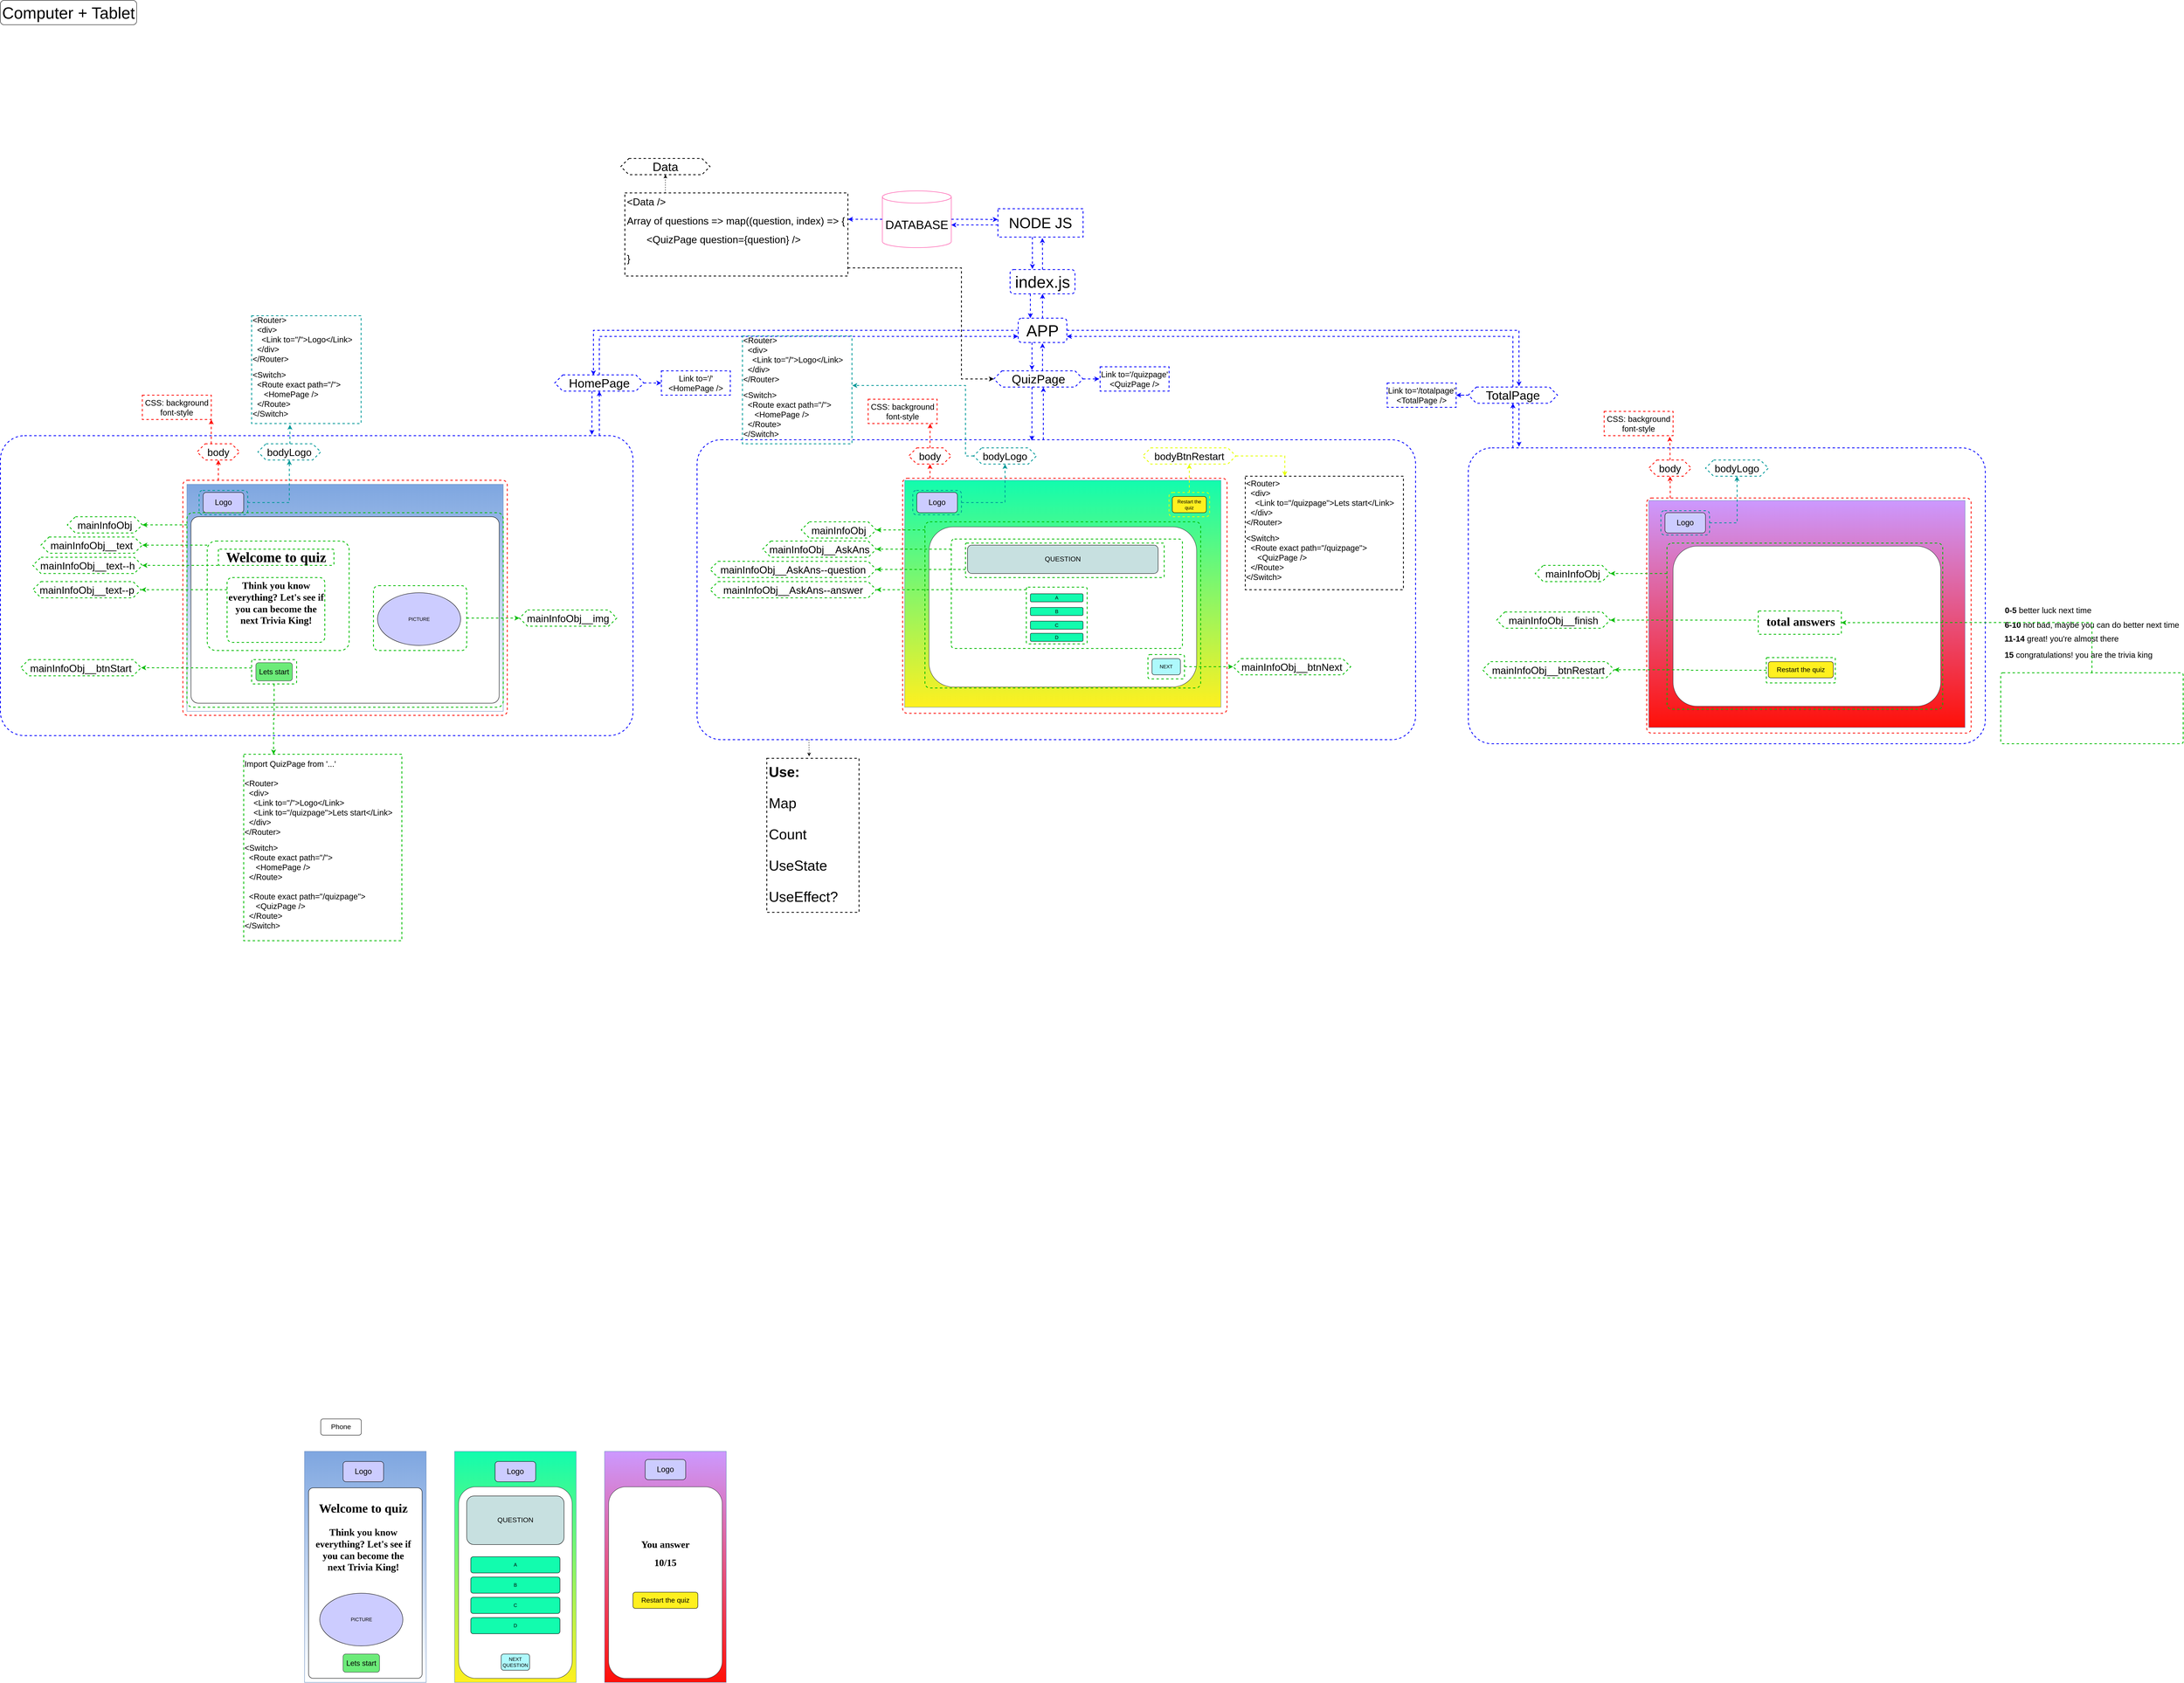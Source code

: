 <mxfile version="14.4.3" type="device"><diagram id="KNThbymLGsVphi79HAY6" name="Page-1"><mxGraphModel dx="2378" dy="2320" grid="1" gridSize="10" guides="1" tooltips="1" connect="1" arrows="1" fold="1" page="1" pageScale="1" pageWidth="827" pageHeight="1169" math="0" shadow="0"><root><mxCell id="0"/><mxCell id="1" parent="0"/><mxCell id="_W2Wu4x4kJNPoguewZKQ-175" value="" style="rounded=1;whiteSpace=wrap;html=1;shadow=0;dashed=1;strokeWidth=2;fillColor=none;gradientColor=none;arcSize=8;strokeColor=#0000FF;" parent="1" vertex="1"><mxGeometry x="2880" y="-16" width="1275" height="730" as="geometry"/></mxCell><mxCell id="G044bg3q6vEagHO8mOze-3" style="edgeStyle=orthogonalEdgeStyle;rounded=0;orthogonalLoop=1;jettySize=auto;html=1;entryX=0.459;entryY=-0.013;entryDx=0;entryDy=0;entryPerimeter=0;dashed=1;" parent="1" source="_W2Wu4x4kJNPoguewZKQ-155" target="_W2Wu4x4kJNPoguewZKQ-218" edge="1"><mxGeometry relative="1" as="geometry"><Array as="points"><mxPoint x="1254" y="710"/><mxPoint x="1254" y="710"/></Array></mxGeometry></mxCell><mxCell id="_W2Wu4x4kJNPoguewZKQ-155" value="" style="rounded=1;whiteSpace=wrap;html=1;shadow=0;dashed=1;strokeWidth=2;fillColor=none;gradientColor=none;arcSize=8;strokeColor=#0000FF;" parent="1" vertex="1"><mxGeometry x="978" y="-36" width="1772" height="740" as="geometry"/></mxCell><mxCell id="_W2Wu4x4kJNPoguewZKQ-123" style="edgeStyle=orthogonalEdgeStyle;rounded=0;orthogonalLoop=1;jettySize=auto;html=1;entryX=0.5;entryY=1;entryDx=0;entryDy=0;dashed=1;strokeWidth=2;strokeColor=#0000FF;" parent="1" source="_W2Wu4x4kJNPoguewZKQ-121" target="_W2Wu4x4kJNPoguewZKQ-122" edge="1"><mxGeometry relative="1" as="geometry"><Array as="points"><mxPoint x="737" y="-106"/><mxPoint x="737" y="-106"/></Array></mxGeometry></mxCell><mxCell id="_W2Wu4x4kJNPoguewZKQ-121" value="" style="rounded=1;whiteSpace=wrap;html=1;shadow=0;dashed=1;strokeWidth=2;fillColor=none;gradientColor=none;arcSize=8;strokeColor=#0000FF;" parent="1" vertex="1"><mxGeometry x="-740" y="-46" width="1560" height="740" as="geometry"/></mxCell><mxCell id="_W2Wu4x4kJNPoguewZKQ-1" value="" style="rounded=0;whiteSpace=wrap;html=1;strokeColor=#6c8ebf;gradientColor=#FFFFFF;fillColor=#7EA6E0;" parent="1" vertex="1"><mxGeometry x="-280" y="74" width="780" height="560" as="geometry"/></mxCell><mxCell id="_W2Wu4x4kJNPoguewZKQ-2" value="&lt;font style=&quot;font-size: 40px&quot;&gt;Computer + Tablet&lt;/font&gt;" style="rounded=1;whiteSpace=wrap;html=1;" parent="1" vertex="1"><mxGeometry x="-740" y="-1120" width="336" height="60" as="geometry"/></mxCell><mxCell id="_W2Wu4x4kJNPoguewZKQ-13" value="" style="rounded=0;whiteSpace=wrap;html=1;strokeColor=#6c8ebf;fillColor=#12FCAE;gradientColor=#FFF01F;" parent="1" vertex="1"><mxGeometry x="1490" y="64" width="780" height="560" as="geometry"/></mxCell><mxCell id="_W2Wu4x4kJNPoguewZKQ-14" value="" style="rounded=1;whiteSpace=wrap;html=1;strokeColor=#36393d;fillColor=#FFFFFF;" parent="1" vertex="1"><mxGeometry x="1550" y="179" width="660" height="395" as="geometry"/></mxCell><mxCell id="_W2Wu4x4kJNPoguewZKQ-15" value="&lt;font style=&quot;font-size: 17px&quot;&gt;QUESTION&lt;/font&gt;" style="rounded=1;whiteSpace=wrap;html=1;fillColor=#C7E0E0;" parent="1" vertex="1"><mxGeometry x="1645" y="224" width="470" height="70" as="geometry"/></mxCell><mxCell id="_W2Wu4x4kJNPoguewZKQ-18" value="NEXT" style="rounded=1;whiteSpace=wrap;html=1;fillColor=#AEF9FC;" parent="1" vertex="1"><mxGeometry x="2100" y="504" width="70" height="40" as="geometry"/></mxCell><mxCell id="_W2Wu4x4kJNPoguewZKQ-19" value="" style="rounded=1;whiteSpace=wrap;html=1;gradientColor=#FFFFFF;fillColor=#FFFFFF;arcSize=4;" parent="1" vertex="1"><mxGeometry x="-270" y="154" width="760" height="460" as="geometry"/></mxCell><mxCell id="_W2Wu4x4kJNPoguewZKQ-20" value="&lt;h1&gt;&lt;font style=&quot;font-size: 35px&quot; face=&quot;Comic Sans MS&quot;&gt;Welcome to quiz&lt;/font&gt;&lt;/h1&gt;" style="text;html=1;strokeColor=none;fillColor=none;align=center;verticalAlign=middle;whiteSpace=wrap;rounded=0;" parent="1" vertex="1"><mxGeometry x="-220" y="224" width="320" height="60" as="geometry"/></mxCell><mxCell id="_W2Wu4x4kJNPoguewZKQ-23" value="&lt;font style=&quot;font-size: 18px&quot;&gt;Lets start&lt;/font&gt;" style="rounded=1;whiteSpace=wrap;html=1;strokeColor=#36393d;fillColor=#6CEB79;" parent="1" vertex="1"><mxGeometry x="-110" y="514" width="90" height="45" as="geometry"/></mxCell><mxCell id="_W2Wu4x4kJNPoguewZKQ-25" value="&lt;span style=&quot;background-color: rgb(255 , 240 , 31)&quot;&gt;Restart the quiz&lt;/span&gt;" style="rounded=1;whiteSpace=wrap;html=1;gradientColor=#FFF01F;fillColor=#FFF01F;" parent="1" vertex="1"><mxGeometry x="2150" y="104" width="84" height="40" as="geometry"/></mxCell><mxCell id="_W2Wu4x4kJNPoguewZKQ-26" value="&lt;font style=&quot;font-size: 19px&quot;&gt;Logo&lt;/font&gt;" style="rounded=1;whiteSpace=wrap;html=1;fillColor=#CCCCFF;gradientColor=#CCCCFF;" parent="1" vertex="1"><mxGeometry x="1520" y="94" width="100" height="50" as="geometry"/></mxCell><mxCell id="_W2Wu4x4kJNPoguewZKQ-27" value="&lt;h1&gt;&lt;font face=&quot;Comic Sans MS&quot;&gt;Think you know everything? Let's see if you can become the next Trivia King!&lt;/font&gt;&lt;/h1&gt;" style="text;html=1;strokeColor=none;fillColor=none;spacing=5;spacingTop=-20;whiteSpace=wrap;overflow=hidden;rounded=0;align=center;" parent="1" vertex="1"><mxGeometry x="-185" y="304" width="250" height="167.5" as="geometry"/></mxCell><mxCell id="_W2Wu4x4kJNPoguewZKQ-28" value="&lt;font style=&quot;font-size: 19px&quot;&gt;Logo&lt;/font&gt;" style="rounded=1;whiteSpace=wrap;html=1;fillColor=#CCCCFF;gradientColor=#CCCCFF;" parent="1" vertex="1"><mxGeometry x="-240" y="94" width="100" height="50" as="geometry"/></mxCell><mxCell id="_W2Wu4x4kJNPoguewZKQ-30" value="PICTURE" style="ellipse;whiteSpace=wrap;html=1;fillColor=#CCCCFF;gradientColor=#CCCCFF;" parent="1" vertex="1"><mxGeometry x="190" y="341.5" width="205" height="130" as="geometry"/></mxCell><mxCell id="_W2Wu4x4kJNPoguewZKQ-36" value="A" style="rounded=1;whiteSpace=wrap;html=1;fillColor=#12FCAE;" parent="1" vertex="1"><mxGeometry x="1800" y="344" width="130" height="20" as="geometry"/></mxCell><mxCell id="_W2Wu4x4kJNPoguewZKQ-39" value="B" style="rounded=1;whiteSpace=wrap;html=1;fillColor=#12FCAE;" parent="1" vertex="1"><mxGeometry x="1800" y="377.75" width="130" height="20" as="geometry"/></mxCell><mxCell id="_W2Wu4x4kJNPoguewZKQ-40" value="D" style="rounded=1;whiteSpace=wrap;html=1;fillColor=#12FCAE;gradientDirection=east;" parent="1" vertex="1"><mxGeometry x="1800" y="441.5" width="130" height="20" as="geometry"/></mxCell><mxCell id="_W2Wu4x4kJNPoguewZKQ-41" value="C" style="rounded=1;whiteSpace=wrap;html=1;fillColor=#12FCAE;" parent="1" vertex="1"><mxGeometry x="1800" y="411.5" width="130" height="20" as="geometry"/></mxCell><mxCell id="_W2Wu4x4kJNPoguewZKQ-42" value="" style="rounded=0;whiteSpace=wrap;html=1;strokeColor=#6c8ebf;gradientColor=#FFFFFF;fillColor=#7EA6E0;" parent="1" vertex="1"><mxGeometry x="10" y="2460" width="300" height="570" as="geometry"/></mxCell><mxCell id="_W2Wu4x4kJNPoguewZKQ-44" value="&lt;font style=&quot;font-size: 17px&quot;&gt;Phone&lt;/font&gt;" style="rounded=1;whiteSpace=wrap;html=1;" parent="1" vertex="1"><mxGeometry x="50" y="2380" width="100" height="40" as="geometry"/></mxCell><mxCell id="_W2Wu4x4kJNPoguewZKQ-45" value="&lt;font style=&quot;font-size: 19px&quot;&gt;Logo&lt;/font&gt;" style="rounded=1;whiteSpace=wrap;html=1;fillColor=#CCCCFF;gradientColor=#CCCCFF;" parent="1" vertex="1"><mxGeometry x="105" y="2485" width="100" height="50" as="geometry"/></mxCell><mxCell id="_W2Wu4x4kJNPoguewZKQ-46" value="" style="rounded=1;whiteSpace=wrap;html=1;gradientColor=#FFFFFF;fillColor=#FFFFFF;arcSize=4;" parent="1" vertex="1"><mxGeometry x="20" y="2550" width="280" height="470" as="geometry"/></mxCell><mxCell id="_W2Wu4x4kJNPoguewZKQ-47" value="&lt;h1&gt;&lt;font style=&quot;font-size: 31px&quot; face=&quot;Comic Sans MS&quot;&gt;Welcome to quiz&lt;/font&gt;&lt;/h1&gt;" style="text;html=1;strokeColor=none;fillColor=none;align=center;verticalAlign=middle;whiteSpace=wrap;rounded=0;" parent="1" vertex="1"><mxGeometry x="30" y="2570" width="250" height="60" as="geometry"/></mxCell><mxCell id="_W2Wu4x4kJNPoguewZKQ-48" value="&lt;h1&gt;&lt;font face=&quot;Comic Sans MS&quot;&gt;Think you know everything? Let's see if you can become the next Trivia King!&lt;/font&gt;&lt;/h1&gt;" style="text;html=1;strokeColor=none;fillColor=none;spacing=5;spacingTop=-20;whiteSpace=wrap;overflow=hidden;rounded=0;align=center;" parent="1" vertex="1"><mxGeometry x="30" y="2640" width="250" height="167.5" as="geometry"/></mxCell><mxCell id="_W2Wu4x4kJNPoguewZKQ-49" value="&lt;font style=&quot;font-size: 18px&quot;&gt;Lets start&lt;/font&gt;" style="rounded=1;whiteSpace=wrap;html=1;strokeColor=#36393d;fillColor=#6CEB79;" parent="1" vertex="1"><mxGeometry x="105" y="2960" width="90" height="45" as="geometry"/></mxCell><mxCell id="_W2Wu4x4kJNPoguewZKQ-50" value="PICTURE" style="ellipse;whiteSpace=wrap;html=1;fillColor=#CCCCFF;gradientColor=#CCCCFF;" parent="1" vertex="1"><mxGeometry x="47.5" y="2810" width="205" height="130" as="geometry"/></mxCell><mxCell id="_W2Wu4x4kJNPoguewZKQ-52" value="" style="rounded=0;whiteSpace=wrap;html=1;strokeColor=#6c8ebf;fillColor=#12FCAE;gradientColor=#FFF01F;" parent="1" vertex="1"><mxGeometry x="380" y="2460" width="300" height="570" as="geometry"/></mxCell><mxCell id="_W2Wu4x4kJNPoguewZKQ-53" value="&lt;font style=&quot;font-size: 19px&quot;&gt;Logo&lt;/font&gt;" style="rounded=1;whiteSpace=wrap;html=1;fillColor=#CCCCFF;gradientColor=#CCCCFF;" parent="1" vertex="1"><mxGeometry x="480" y="2485" width="100" height="50" as="geometry"/></mxCell><mxCell id="_W2Wu4x4kJNPoguewZKQ-54" value="" style="rounded=1;whiteSpace=wrap;html=1;strokeColor=#36393d;fillColor=#FFFFFF;" parent="1" vertex="1"><mxGeometry x="390" y="2547.5" width="280" height="472.5" as="geometry"/></mxCell><mxCell id="_W2Wu4x4kJNPoguewZKQ-55" value="&lt;font style=&quot;font-size: 17px&quot;&gt;QUESTION&lt;/font&gt;" style="rounded=1;whiteSpace=wrap;html=1;fillColor=#C7E0E0;" parent="1" vertex="1"><mxGeometry x="410" y="2570" width="240" height="120" as="geometry"/></mxCell><mxCell id="_W2Wu4x4kJNPoguewZKQ-56" value="A" style="rounded=1;whiteSpace=wrap;html=1;fillColor=#12FCAE;" parent="1" vertex="1"><mxGeometry x="420" y="2720" width="220" height="40" as="geometry"/></mxCell><mxCell id="_W2Wu4x4kJNPoguewZKQ-57" value="D" style="rounded=1;whiteSpace=wrap;html=1;fillColor=#12FCAE;" parent="1" vertex="1"><mxGeometry x="420" y="2870" width="220" height="40" as="geometry"/></mxCell><mxCell id="_W2Wu4x4kJNPoguewZKQ-58" value="C" style="rounded=1;whiteSpace=wrap;html=1;fillColor=#12FCAE;" parent="1" vertex="1"><mxGeometry x="420" y="2820" width="220" height="40" as="geometry"/></mxCell><mxCell id="_W2Wu4x4kJNPoguewZKQ-59" value="B" style="rounded=1;whiteSpace=wrap;html=1;fillColor=#12FCAE;" parent="1" vertex="1"><mxGeometry x="420" y="2770" width="220" height="40" as="geometry"/></mxCell><mxCell id="_W2Wu4x4kJNPoguewZKQ-61" value="NEXT QUESTION" style="rounded=1;whiteSpace=wrap;html=1;fillColor=#AEF9FC;" parent="1" vertex="1"><mxGeometry x="495" y="2960" width="70" height="40" as="geometry"/></mxCell><mxCell id="_W2Wu4x4kJNPoguewZKQ-62" value="" style="rounded=0;whiteSpace=wrap;html=1;strokeColor=#6c8ebf;fillColor=#CC99FF;gradientColor=#FF1008;" parent="1" vertex="1"><mxGeometry x="3325" y="114" width="780" height="560" as="geometry"/></mxCell><mxCell id="_W2Wu4x4kJNPoguewZKQ-63" value="" style="rounded=1;whiteSpace=wrap;html=1;strokeColor=#36393d;fillColor=#FFFFFF;" parent="1" vertex="1"><mxGeometry x="3385" y="226.5" width="660" height="395" as="geometry"/></mxCell><mxCell id="_W2Wu4x4kJNPoguewZKQ-64" value="&lt;font style=&quot;font-size: 19px&quot;&gt;Logo&lt;/font&gt;" style="rounded=1;whiteSpace=wrap;html=1;fillColor=#CCCCFF;gradientColor=#CCCCFF;" parent="1" vertex="1"><mxGeometry x="3365" y="144" width="100" height="50" as="geometry"/></mxCell><mxCell id="_W2Wu4x4kJNPoguewZKQ-66" value="&lt;h1&gt;&lt;font face=&quot;Comic Sans MS&quot; style=&quot;font-size: 30px&quot;&gt;total answers&lt;/font&gt;&lt;/h1&gt;" style="text;html=1;strokeColor=none;fillColor=none;spacing=5;spacingTop=-20;whiteSpace=wrap;overflow=hidden;rounded=0;align=center;" parent="1" vertex="1"><mxGeometry x="3575" y="389" width="250" height="60" as="geometry"/></mxCell><mxCell id="_W2Wu4x4kJNPoguewZKQ-67" value="&lt;span style=&quot;background-color: rgb(255 , 240 , 31)&quot;&gt;&lt;font style=&quot;font-size: 17px&quot;&gt;Restart the quiz&lt;/font&gt;&lt;/span&gt;" style="rounded=1;whiteSpace=wrap;html=1;gradientColor=#FFF01F;fillColor=#FFF01F;" parent="1" vertex="1"><mxGeometry x="3620" y="511.5" width="160" height="40" as="geometry"/></mxCell><mxCell id="_W2Wu4x4kJNPoguewZKQ-68" value="" style="rounded=0;whiteSpace=wrap;html=1;strokeColor=#6c8ebf;fillColor=#CC99FF;gradientColor=#FF1008;" parent="1" vertex="1"><mxGeometry x="750" y="2460" width="300" height="570" as="geometry"/></mxCell><mxCell id="_W2Wu4x4kJNPoguewZKQ-69" value="" style="rounded=1;whiteSpace=wrap;html=1;strokeColor=#36393d;fillColor=#FFFFFF;" parent="1" vertex="1"><mxGeometry x="760" y="2547.5" width="280" height="472.5" as="geometry"/></mxCell><mxCell id="_W2Wu4x4kJNPoguewZKQ-70" value="&lt;font style=&quot;font-size: 19px&quot;&gt;Logo&lt;/font&gt;" style="rounded=1;whiteSpace=wrap;html=1;fillColor=#CCCCFF;gradientColor=#CCCCFF;" parent="1" vertex="1"><mxGeometry x="850" y="2480" width="100" height="50" as="geometry"/></mxCell><mxCell id="_W2Wu4x4kJNPoguewZKQ-71" value="&lt;h1&gt;&lt;font face=&quot;Comic Sans MS&quot;&gt;You answer&lt;/font&gt;&lt;/h1&gt;&lt;h1&gt;&lt;font face=&quot;Comic Sans MS&quot;&gt;&amp;nbsp;10/15&amp;nbsp;&lt;/font&gt;&lt;/h1&gt;" style="text;html=1;strokeColor=none;fillColor=none;spacing=5;spacingTop=-20;whiteSpace=wrap;overflow=hidden;rounded=0;align=center;" parent="1" vertex="1"><mxGeometry x="775" y="2670" width="250" height="90" as="geometry"/></mxCell><mxCell id="_W2Wu4x4kJNPoguewZKQ-72" value="&lt;span style=&quot;background-color: rgb(255 , 240 , 31)&quot;&gt;&lt;font style=&quot;font-size: 17px&quot;&gt;Restart the quiz&lt;/font&gt;&lt;/span&gt;" style="rounded=1;whiteSpace=wrap;html=1;gradientColor=#FFF01F;fillColor=#FFF01F;" parent="1" vertex="1"><mxGeometry x="820" y="2807.5" width="160" height="40" as="geometry"/></mxCell><mxCell id="_W2Wu4x4kJNPoguewZKQ-75" value="&lt;font style=&quot;font-size: 20px&quot;&gt;&lt;b&gt;0-5&lt;/b&gt; better luck next time&lt;/font&gt;" style="text;html=1;strokeColor=none;fillColor=none;align=center;verticalAlign=middle;whiteSpace=wrap;rounded=0;" parent="1" vertex="1"><mxGeometry x="4200" y="374" width="220" height="20" as="geometry"/></mxCell><mxCell id="_W2Wu4x4kJNPoguewZKQ-76" value="&lt;span style=&quot;color: rgba(0 , 0 , 0 , 0) ; font-family: monospace ; font-size: 0px&quot;&gt;%3CmxGraphModel%3E%3Croot%3E%3CmxCell%20id%3D%220%22%2F%3E%3CmxCell%20id%3D%221%22%20parent%3D%220%22%2F%3E%3CmxCell%20id%3D%222%22%20value%3D%22%26lt%3Bfont%20style%3D%26quot%3Bfont-size%3A%2020px%26quot%3B%26gt%3B%26lt%3Bb%26gt%3B0-5%26lt%3B%2Fb%26gt%3B%20better%20luck%20next%20time%26lt%3B%2Ffont%26gt%3B%22%20style%3D%22text%3Bhtml%3D1%3BstrokeColor%3Dnone%3BfillColor%3Dnone%3Balign%3Dcenter%3BverticalAlign%3Dmiddle%3BwhiteSpace%3Dwrap%3Brounded%3D0%3B%22%20vertex%3D%221%22%20parent%3D%221%22%3E%3CmxGeometry%20x%3D%222640%22%20y%3D%22120%22%20width%3D%22310%22%20height%3D%2220%22%20as%3D%22geometry%22%2F%3E%3C%2FmxCell%3E%3C%2Froot%3E%3C%2FmxGraphModel%3E&lt;/span&gt;" style="text;html=1;strokeColor=none;fillColor=none;align=center;verticalAlign=middle;whiteSpace=wrap;rounded=0;" parent="1" vertex="1"><mxGeometry x="2260" y="119" width="310" height="20" as="geometry"/></mxCell><mxCell id="_W2Wu4x4kJNPoguewZKQ-77" value="&lt;span style=&quot;font-size: 20px&quot;&gt;&lt;b&gt;6-10 &lt;/b&gt;not bad, maybe you can do better next time&lt;/span&gt;" style="text;html=1;strokeColor=none;fillColor=none;align=center;verticalAlign=middle;whiteSpace=wrap;rounded=0;" parent="1" vertex="1"><mxGeometry x="4198" y="410" width="440" height="20" as="geometry"/></mxCell><mxCell id="_W2Wu4x4kJNPoguewZKQ-78" value="&lt;span style=&quot;font-size: 20px&quot;&gt;&lt;b&gt;11-14 &lt;/b&gt;great! you're almost there&lt;/span&gt;" style="text;html=1;strokeColor=none;fillColor=none;align=center;verticalAlign=middle;whiteSpace=wrap;rounded=0;" parent="1" vertex="1"><mxGeometry x="4198" y="444" width="290" height="20" as="geometry"/></mxCell><mxCell id="_W2Wu4x4kJNPoguewZKQ-79" value="&lt;b style=&quot;font-size: 20px&quot;&gt;15 &lt;/b&gt;&lt;span style=&quot;font-size: 20px&quot;&gt;congratulations&lt;/span&gt;&lt;span style=&quot;font-size: 20px&quot;&gt;! you are the trivia king&lt;/span&gt;" style="text;html=1;strokeColor=none;fillColor=none;align=center;verticalAlign=middle;whiteSpace=wrap;rounded=0;" parent="1" vertex="1"><mxGeometry x="4200" y="479" width="370" height="30" as="geometry"/></mxCell><mxCell id="_W2Wu4x4kJNPoguewZKQ-125" style="edgeStyle=orthogonalEdgeStyle;rounded=0;orthogonalLoop=1;jettySize=auto;html=1;entryX=1;entryY=1;entryDx=0;entryDy=0;dashed=1;strokeWidth=2;strokeColor=#FF1008;" parent="1" source="_W2Wu4x4kJNPoguewZKQ-84" target="_W2Wu4x4kJNPoguewZKQ-124" edge="1"><mxGeometry relative="1" as="geometry"><Array as="points"><mxPoint x="-220" y="-36"/><mxPoint x="-220" y="-36"/></Array></mxGeometry></mxCell><mxCell id="_W2Wu4x4kJNPoguewZKQ-84" value="&lt;font style=&quot;font-size: 25px&quot;&gt;body&lt;/font&gt;" style="shape=hexagon;perimeter=hexagonPerimeter2;whiteSpace=wrap;html=1;fixedSize=1;dashed=1;strokeColor=#FF1008;fillColor=none;gradientColor=none;strokeWidth=2;" parent="1" vertex="1"><mxGeometry x="-255" y="-26" width="105" height="40" as="geometry"/></mxCell><mxCell id="_W2Wu4x4kJNPoguewZKQ-96" style="edgeStyle=orthogonalEdgeStyle;rounded=0;orthogonalLoop=1;jettySize=auto;html=1;entryX=0.5;entryY=1;entryDx=0;entryDy=0;strokeColor=#FF1008;dashed=1;strokeWidth=2;" parent="1" source="_W2Wu4x4kJNPoguewZKQ-95" target="_W2Wu4x4kJNPoguewZKQ-84" edge="1"><mxGeometry relative="1" as="geometry"><Array as="points"><mxPoint x="-202" y="54"/></Array></mxGeometry></mxCell><mxCell id="_W2Wu4x4kJNPoguewZKQ-95" value="" style="rounded=1;whiteSpace=wrap;html=1;shadow=0;dashed=1;strokeColor=#FF1008;strokeWidth=2;fillColor=none;gradientColor=none;arcSize=2;" parent="1" vertex="1"><mxGeometry x="-290" y="64" width="800" height="580" as="geometry"/></mxCell><mxCell id="_W2Wu4x4kJNPoguewZKQ-100" style="edgeStyle=orthogonalEdgeStyle;rounded=0;orthogonalLoop=1;jettySize=auto;html=1;entryX=0.5;entryY=1;entryDx=0;entryDy=0;dashed=1;strokeWidth=2;strokeColor=#009999;" parent="1" source="_W2Wu4x4kJNPoguewZKQ-98" target="_W2Wu4x4kJNPoguewZKQ-99" edge="1"><mxGeometry relative="1" as="geometry"><Array as="points"><mxPoint x="-27" y="119"/></Array></mxGeometry></mxCell><mxCell id="_W2Wu4x4kJNPoguewZKQ-98" value="" style="rounded=1;whiteSpace=wrap;html=1;shadow=0;dashed=1;strokeWidth=2;fillColor=none;gradientColor=none;strokeColor=#009999;" parent="1" vertex="1"><mxGeometry x="-250" y="89" width="120" height="60" as="geometry"/></mxCell><mxCell id="_W2Wu4x4kJNPoguewZKQ-229" style="edgeStyle=orthogonalEdgeStyle;rounded=0;orthogonalLoop=1;jettySize=auto;html=1;entryX=0.35;entryY=1.011;entryDx=0;entryDy=0;entryPerimeter=0;dashed=1;strokeWidth=2;strokeColor=#009999;" parent="1" source="_W2Wu4x4kJNPoguewZKQ-99" target="_W2Wu4x4kJNPoguewZKQ-228" edge="1"><mxGeometry relative="1" as="geometry"><Array as="points"><mxPoint x="-26" y="-40"/><mxPoint x="-26" y="-40"/></Array></mxGeometry></mxCell><mxCell id="_W2Wu4x4kJNPoguewZKQ-99" value="&lt;font style=&quot;font-size: 25px&quot;&gt;bodyLogo&lt;/font&gt;" style="shape=hexagon;perimeter=hexagonPerimeter2;whiteSpace=wrap;html=1;fixedSize=1;dashed=1;fillColor=none;gradientColor=none;strokeWidth=2;strokeColor=#009999;" parent="1" vertex="1"><mxGeometry x="-105" y="-26" width="155" height="40" as="geometry"/></mxCell><mxCell id="_W2Wu4x4kJNPoguewZKQ-103" style="edgeStyle=orthogonalEdgeStyle;rounded=0;orthogonalLoop=1;jettySize=auto;html=1;entryX=1;entryY=0.5;entryDx=0;entryDy=0;dashed=1;strokeWidth=2;strokeColor=#00BD00;" parent="1" source="_W2Wu4x4kJNPoguewZKQ-101" target="_W2Wu4x4kJNPoguewZKQ-102" edge="1"><mxGeometry relative="1" as="geometry"><mxPoint x="-370" y="174" as="targetPoint"/><Array as="points"><mxPoint x="-330" y="174"/><mxPoint x="-330" y="174"/></Array></mxGeometry></mxCell><mxCell id="_W2Wu4x4kJNPoguewZKQ-101" value="" style="rounded=1;whiteSpace=wrap;html=1;shadow=0;dashed=1;strokeWidth=2;fillColor=none;gradientColor=none;arcSize=3;strokeColor=#00BD00;" parent="1" vertex="1"><mxGeometry x="-280" y="144" width="780" height="480" as="geometry"/></mxCell><mxCell id="_W2Wu4x4kJNPoguewZKQ-102" value="&lt;font style=&quot;font-size: 25px&quot;&gt;mainInfoObj&lt;/font&gt;" style="shape=hexagon;perimeter=hexagonPerimeter2;whiteSpace=wrap;html=1;fixedSize=1;dashed=1;fillColor=none;gradientColor=none;strokeWidth=2;strokeColor=#00BD00;" parent="1" vertex="1"><mxGeometry x="-575" y="154" width="185" height="40" as="geometry"/></mxCell><mxCell id="_W2Wu4x4kJNPoguewZKQ-106" style="edgeStyle=orthogonalEdgeStyle;rounded=0;orthogonalLoop=1;jettySize=auto;html=1;entryX=1;entryY=0.5;entryDx=0;entryDy=0;dashed=1;strokeColor=#00BD00;strokeWidth=2;" parent="1" source="_W2Wu4x4kJNPoguewZKQ-104" target="_W2Wu4x4kJNPoguewZKQ-105" edge="1"><mxGeometry relative="1" as="geometry"><Array as="points"><mxPoint x="-390" y="224"/></Array></mxGeometry></mxCell><mxCell id="_W2Wu4x4kJNPoguewZKQ-104" value="" style="rounded=1;whiteSpace=wrap;html=1;shadow=0;dashed=1;strokeColor=#00BD00;strokeWidth=2;fillColor=none;gradientColor=none;arcSize=8;" parent="1" vertex="1"><mxGeometry x="-230" y="214" width="350" height="270" as="geometry"/></mxCell><mxCell id="_W2Wu4x4kJNPoguewZKQ-105" value="&lt;span style=&quot;font-size: 25px&quot;&gt;mainInfoObj__text&lt;/span&gt;" style="shape=hexagon;perimeter=hexagonPerimeter2;whiteSpace=wrap;html=1;fixedSize=1;dashed=1;fillColor=none;gradientColor=none;strokeWidth=2;strokeColor=#00BD00;" parent="1" vertex="1"><mxGeometry x="-640" y="204" width="250" height="40" as="geometry"/></mxCell><mxCell id="_W2Wu4x4kJNPoguewZKQ-110" style="edgeStyle=orthogonalEdgeStyle;rounded=0;orthogonalLoop=1;jettySize=auto;html=1;entryX=1;entryY=0.5;entryDx=0;entryDy=0;dashed=1;strokeWidth=2;strokeColor=#00BD00;" parent="1" source="_W2Wu4x4kJNPoguewZKQ-107" target="_W2Wu4x4kJNPoguewZKQ-108" edge="1"><mxGeometry relative="1" as="geometry"><Array as="points"><mxPoint x="-240" y="274"/><mxPoint x="-240" y="274"/></Array></mxGeometry></mxCell><mxCell id="_W2Wu4x4kJNPoguewZKQ-107" value="" style="rounded=1;whiteSpace=wrap;html=1;shadow=0;dashed=1;strokeColor=#00BD00;strokeWidth=2;fillColor=none;gradientColor=none;arcSize=8;" parent="1" vertex="1"><mxGeometry x="-202.5" y="234" width="285" height="40" as="geometry"/></mxCell><mxCell id="_W2Wu4x4kJNPoguewZKQ-108" value="&lt;font style=&quot;font-size: 25px&quot;&gt;mainInfoObj__text--h&lt;/font&gt;" style="shape=hexagon;perimeter=hexagonPerimeter2;whiteSpace=wrap;html=1;fixedSize=1;dashed=1;fillColor=none;gradientColor=none;strokeWidth=2;strokeColor=#00BD00;" parent="1" vertex="1"><mxGeometry x="-660" y="254" width="270" height="40" as="geometry"/></mxCell><mxCell id="_W2Wu4x4kJNPoguewZKQ-111" value="&lt;font style=&quot;font-size: 25px&quot;&gt;mainInfoObj__text--p&lt;/font&gt;" style="shape=hexagon;perimeter=hexagonPerimeter2;whiteSpace=wrap;html=1;fixedSize=1;dashed=1;fillColor=none;gradientColor=none;strokeWidth=2;strokeColor=#00BD00;" parent="1" vertex="1"><mxGeometry x="-660" y="314" width="267" height="40" as="geometry"/></mxCell><mxCell id="_W2Wu4x4kJNPoguewZKQ-113" style="edgeStyle=orthogonalEdgeStyle;rounded=0;orthogonalLoop=1;jettySize=auto;html=1;entryX=1;entryY=0.5;entryDx=0;entryDy=0;dashed=1;strokeWidth=2;strokeColor=#00BD00;" parent="1" source="_W2Wu4x4kJNPoguewZKQ-112" target="_W2Wu4x4kJNPoguewZKQ-111" edge="1"><mxGeometry relative="1" as="geometry"><Array as="points"><mxPoint x="-260" y="334"/><mxPoint x="-260" y="334"/></Array></mxGeometry></mxCell><mxCell id="_W2Wu4x4kJNPoguewZKQ-112" value="" style="rounded=1;whiteSpace=wrap;html=1;shadow=0;dashed=1;strokeColor=#00BD00;strokeWidth=2;fillColor=none;gradientColor=none;arcSize=8;" parent="1" vertex="1"><mxGeometry x="-181" y="304" width="241" height="160" as="geometry"/></mxCell><mxCell id="_W2Wu4x4kJNPoguewZKQ-116" style="edgeStyle=orthogonalEdgeStyle;rounded=0;orthogonalLoop=1;jettySize=auto;html=1;entryX=1;entryY=0.5;entryDx=0;entryDy=0;dashed=1;strokeColor=#00BD00;strokeWidth=2;" parent="1" source="_W2Wu4x4kJNPoguewZKQ-114" target="_W2Wu4x4kJNPoguewZKQ-115" edge="1"><mxGeometry relative="1" as="geometry"><Array as="points"><mxPoint x="-170" y="527"/><mxPoint x="-170" y="527"/></Array></mxGeometry></mxCell><mxCell id="_W2Wu4x4kJNPoguewZKQ-224" style="edgeStyle=orthogonalEdgeStyle;rounded=0;orthogonalLoop=1;jettySize=auto;html=1;dashed=1;strokeWidth=2;strokeColor=#00BD00;entryX=0.189;entryY=0.001;entryDx=0;entryDy=0;entryPerimeter=0;" parent="1" source="_W2Wu4x4kJNPoguewZKQ-114" target="_W2Wu4x4kJNPoguewZKQ-225" edge="1"><mxGeometry relative="1" as="geometry"><mxPoint x="-66" y="770" as="targetPoint"/></mxGeometry></mxCell><mxCell id="_W2Wu4x4kJNPoguewZKQ-114" value="" style="rounded=1;whiteSpace=wrap;html=1;shadow=0;dashed=1;strokeColor=#00BD00;strokeWidth=2;fillColor=none;gradientColor=none;arcSize=8;" parent="1" vertex="1"><mxGeometry x="-120.5" y="506.5" width="111" height="60" as="geometry"/></mxCell><mxCell id="_W2Wu4x4kJNPoguewZKQ-115" value="&lt;font style=&quot;font-size: 25px&quot;&gt;mainInfoObj__btnStart&lt;/font&gt;" style="shape=hexagon;perimeter=hexagonPerimeter2;whiteSpace=wrap;html=1;fixedSize=1;dashed=1;fillColor=none;gradientColor=none;strokeWidth=2;strokeColor=#00BD00;" parent="1" vertex="1"><mxGeometry x="-690" y="506.5" width="297" height="40" as="geometry"/></mxCell><mxCell id="_W2Wu4x4kJNPoguewZKQ-119" style="edgeStyle=orthogonalEdgeStyle;rounded=0;orthogonalLoop=1;jettySize=auto;html=1;entryX=0;entryY=0.5;entryDx=0;entryDy=0;dashed=1;strokeColor=#00BD00;strokeWidth=2;" parent="1" source="_W2Wu4x4kJNPoguewZKQ-117" target="_W2Wu4x4kJNPoguewZKQ-118" edge="1"><mxGeometry relative="1" as="geometry"/></mxCell><mxCell id="_W2Wu4x4kJNPoguewZKQ-117" value="" style="rounded=1;whiteSpace=wrap;html=1;shadow=0;dashed=1;strokeColor=#00BD00;strokeWidth=2;fillColor=none;gradientColor=none;arcSize=8;" parent="1" vertex="1"><mxGeometry x="180" y="324" width="230" height="160" as="geometry"/></mxCell><mxCell id="_W2Wu4x4kJNPoguewZKQ-118" value="&lt;font style=&quot;font-size: 25px&quot;&gt;mainInfoObj__img&lt;/font&gt;" style="shape=hexagon;perimeter=hexagonPerimeter2;whiteSpace=wrap;html=1;fixedSize=1;dashed=1;fillColor=none;gradientColor=none;strokeWidth=2;strokeColor=#00BD00;" parent="1" vertex="1"><mxGeometry x="540" y="384" width="240" height="40" as="geometry"/></mxCell><mxCell id="_W2Wu4x4kJNPoguewZKQ-184" style="edgeStyle=orthogonalEdgeStyle;rounded=0;orthogonalLoop=1;jettySize=auto;html=1;entryX=0;entryY=0.75;entryDx=0;entryDy=0;dashed=1;strokeWidth=2;strokeColor=#0000FF;" parent="1" source="_W2Wu4x4kJNPoguewZKQ-122" target="_W2Wu4x4kJNPoguewZKQ-183" edge="1"><mxGeometry relative="1" as="geometry"><Array as="points"><mxPoint x="737" y="-291"/></Array></mxGeometry></mxCell><mxCell id="_W2Wu4x4kJNPoguewZKQ-195" style="edgeStyle=orthogonalEdgeStyle;rounded=0;orthogonalLoop=1;jettySize=auto;html=1;entryX=0;entryY=0.5;entryDx=0;entryDy=0;dashed=1;strokeColor=#0000FF;strokeWidth=2;" parent="1" source="_W2Wu4x4kJNPoguewZKQ-122" target="_W2Wu4x4kJNPoguewZKQ-194" edge="1"><mxGeometry relative="1" as="geometry"/></mxCell><mxCell id="_W2Wu4x4kJNPoguewZKQ-214" style="edgeStyle=orthogonalEdgeStyle;rounded=0;orthogonalLoop=1;jettySize=auto;html=1;entryX=0.935;entryY=-0.003;entryDx=0;entryDy=0;entryPerimeter=0;dashed=1;strokeColor=#0000FF;strokeWidth=2;" parent="1" source="_W2Wu4x4kJNPoguewZKQ-122" target="_W2Wu4x4kJNPoguewZKQ-121" edge="1"><mxGeometry relative="1" as="geometry"><Array as="points"><mxPoint x="719" y="-126"/><mxPoint x="719" y="-126"/></Array></mxGeometry></mxCell><mxCell id="_W2Wu4x4kJNPoguewZKQ-122" value="&lt;font style=&quot;font-size: 30px&quot;&gt;HomePage&lt;/font&gt;" style="shape=hexagon;perimeter=hexagonPerimeter2;whiteSpace=wrap;html=1;fixedSize=1;dashed=1;fillColor=none;gradientColor=none;strokeWidth=2;strokeColor=#0000FF;" parent="1" vertex="1"><mxGeometry x="627" y="-196" width="220" height="40" as="geometry"/></mxCell><mxCell id="_W2Wu4x4kJNPoguewZKQ-124" value="&lt;font style=&quot;font-size: 20px&quot;&gt;CSS: background&lt;br&gt;font-style&lt;/font&gt;" style="rounded=0;whiteSpace=wrap;html=1;shadow=0;dashed=1;strokeWidth=2;fillColor=none;gradientColor=none;strokeColor=#FF1008;" parent="1" vertex="1"><mxGeometry x="-390" y="-146" width="170" height="60" as="geometry"/></mxCell><mxCell id="_W2Wu4x4kJNPoguewZKQ-145" style="edgeStyle=orthogonalEdgeStyle;rounded=0;orthogonalLoop=1;jettySize=auto;html=1;entryX=0.5;entryY=1;entryDx=0;entryDy=0;dashed=1;strokeWidth=2;strokeColor=#FF1008;" parent="1" source="_W2Wu4x4kJNPoguewZKQ-126" target="_W2Wu4x4kJNPoguewZKQ-127" edge="1"><mxGeometry relative="1" as="geometry"><Array as="points"><mxPoint x="1553" y="34"/></Array></mxGeometry></mxCell><mxCell id="_W2Wu4x4kJNPoguewZKQ-126" value="" style="rounded=1;whiteSpace=wrap;html=1;shadow=0;dashed=1;strokeWidth=2;fillColor=none;gradientColor=none;arcSize=2;strokeColor=#FF1008;" parent="1" vertex="1"><mxGeometry x="1485" y="59" width="800" height="580" as="geometry"/></mxCell><mxCell id="_W2Wu4x4kJNPoguewZKQ-149" style="edgeStyle=orthogonalEdgeStyle;rounded=0;orthogonalLoop=1;jettySize=auto;html=1;entryX=0.9;entryY=1;entryDx=0;entryDy=0;entryPerimeter=0;dashed=1;strokeColor=#FF1008;strokeWidth=2;" parent="1" source="_W2Wu4x4kJNPoguewZKQ-127" target="_W2Wu4x4kJNPoguewZKQ-128" edge="1"><mxGeometry relative="1" as="geometry"/></mxCell><mxCell id="_W2Wu4x4kJNPoguewZKQ-127" value="&lt;font style=&quot;font-size: 25px&quot;&gt;body&lt;/font&gt;" style="shape=hexagon;perimeter=hexagonPerimeter2;whiteSpace=wrap;html=1;fixedSize=1;dashed=1;strokeColor=#FF1008;fillColor=none;gradientColor=none;strokeWidth=2;" parent="1" vertex="1"><mxGeometry x="1500" y="-16" width="105" height="40" as="geometry"/></mxCell><mxCell id="_W2Wu4x4kJNPoguewZKQ-128" value="&lt;font style=&quot;font-size: 20px&quot;&gt;CSS: background&lt;br&gt;font-style&lt;/font&gt;" style="rounded=0;whiteSpace=wrap;html=1;shadow=0;dashed=1;strokeWidth=2;fillColor=none;gradientColor=none;strokeColor=#FF1008;" parent="1" vertex="1"><mxGeometry x="1400" y="-136" width="170" height="60" as="geometry"/></mxCell><mxCell id="_W2Wu4x4kJNPoguewZKQ-144" style="edgeStyle=orthogonalEdgeStyle;rounded=0;orthogonalLoop=1;jettySize=auto;html=1;entryX=0.5;entryY=1;entryDx=0;entryDy=0;dashed=1;strokeWidth=2;strokeColor=#009999;" parent="1" source="_W2Wu4x4kJNPoguewZKQ-129" target="_W2Wu4x4kJNPoguewZKQ-130" edge="1"><mxGeometry relative="1" as="geometry"/></mxCell><mxCell id="_W2Wu4x4kJNPoguewZKQ-129" value="" style="rounded=1;whiteSpace=wrap;html=1;shadow=0;dashed=1;strokeWidth=2;fillColor=none;gradientColor=none;strokeColor=#009999;" parent="1" vertex="1"><mxGeometry x="1510" y="89" width="120" height="60" as="geometry"/></mxCell><mxCell id="_W2Wu4x4kJNPoguewZKQ-232" style="edgeStyle=orthogonalEdgeStyle;rounded=0;orthogonalLoop=1;jettySize=auto;html=1;dashed=1;strokeColor=#009999;strokeWidth=2;entryX=1.003;entryY=0.459;entryDx=0;entryDy=0;entryPerimeter=0;" parent="1" source="_W2Wu4x4kJNPoguewZKQ-130" target="_W2Wu4x4kJNPoguewZKQ-230" edge="1"><mxGeometry relative="1" as="geometry"><mxPoint x="1390" y="-140" as="targetPoint"/><Array as="points"><mxPoint x="1640" y="4"/><mxPoint x="1640" y="-170"/></Array></mxGeometry></mxCell><mxCell id="_W2Wu4x4kJNPoguewZKQ-130" value="&lt;font style=&quot;font-size: 25px&quot;&gt;bodyLogo&lt;/font&gt;" style="shape=hexagon;perimeter=hexagonPerimeter2;whiteSpace=wrap;html=1;fixedSize=1;dashed=1;fillColor=none;gradientColor=none;strokeWidth=2;strokeColor=#009999;" parent="1" vertex="1"><mxGeometry x="1660" y="-16" width="155" height="40" as="geometry"/></mxCell><mxCell id="_W2Wu4x4kJNPoguewZKQ-150" style="edgeStyle=orthogonalEdgeStyle;rounded=0;orthogonalLoop=1;jettySize=auto;html=1;entryX=1;entryY=0.5;entryDx=0;entryDy=0;dashed=1;strokeWidth=2;strokeColor=#00BD00;" parent="1" source="_W2Wu4x4kJNPoguewZKQ-131" target="_W2Wu4x4kJNPoguewZKQ-132" edge="1"><mxGeometry relative="1" as="geometry"><Array as="points"><mxPoint x="1510" y="187"/></Array></mxGeometry></mxCell><mxCell id="_W2Wu4x4kJNPoguewZKQ-131" value="" style="rounded=1;whiteSpace=wrap;html=1;shadow=0;dashed=1;strokeWidth=2;fillColor=none;gradientColor=none;arcSize=3;strokeColor=#00BD00;" parent="1" vertex="1"><mxGeometry x="1540" y="166.5" width="680" height="410" as="geometry"/></mxCell><mxCell id="_W2Wu4x4kJNPoguewZKQ-132" value="&lt;font style=&quot;font-size: 25px&quot;&gt;mainInfoObj&lt;/font&gt;" style="shape=hexagon;perimeter=hexagonPerimeter2;whiteSpace=wrap;html=1;fixedSize=1;dashed=1;fillColor=none;gradientColor=none;strokeWidth=2;strokeColor=#00BD00;" parent="1" vertex="1"><mxGeometry x="1235" y="166.5" width="185" height="40" as="geometry"/></mxCell><mxCell id="_W2Wu4x4kJNPoguewZKQ-151" style="edgeStyle=orthogonalEdgeStyle;rounded=0;orthogonalLoop=1;jettySize=auto;html=1;entryX=1;entryY=0.5;entryDx=0;entryDy=0;dashed=1;strokeColor=#00BD00;strokeWidth=2;" parent="1" source="_W2Wu4x4kJNPoguewZKQ-133" target="_W2Wu4x4kJNPoguewZKQ-134" edge="1"><mxGeometry relative="1" as="geometry"><Array as="points"><mxPoint x="1500" y="234"/><mxPoint x="1500" y="234"/></Array></mxGeometry></mxCell><mxCell id="_W2Wu4x4kJNPoguewZKQ-133" value="" style="rounded=1;whiteSpace=wrap;html=1;shadow=0;dashed=1;strokeWidth=2;fillColor=none;gradientColor=none;arcSize=3;strokeColor=#00BD00;" parent="1" vertex="1"><mxGeometry x="1605" y="209" width="570" height="270" as="geometry"/></mxCell><mxCell id="_W2Wu4x4kJNPoguewZKQ-134" value="&lt;font style=&quot;font-size: 25px&quot;&gt;mainInfoObj__AskAns&lt;/font&gt;" style="shape=hexagon;perimeter=hexagonPerimeter2;whiteSpace=wrap;html=1;fixedSize=1;dashed=1;fillColor=none;gradientColor=none;strokeWidth=2;strokeColor=#00BD00;" parent="1" vertex="1"><mxGeometry x="1140" y="214" width="280" height="40" as="geometry"/></mxCell><mxCell id="_W2Wu4x4kJNPoguewZKQ-152" style="edgeStyle=orthogonalEdgeStyle;rounded=0;orthogonalLoop=1;jettySize=auto;html=1;entryX=1;entryY=0.5;entryDx=0;entryDy=0;dashed=1;strokeColor=#00BD00;strokeWidth=2;" parent="1" source="_W2Wu4x4kJNPoguewZKQ-135" target="_W2Wu4x4kJNPoguewZKQ-137" edge="1"><mxGeometry relative="1" as="geometry"><Array as="points"><mxPoint x="1560" y="284"/><mxPoint x="1560" y="284"/></Array></mxGeometry></mxCell><mxCell id="_W2Wu4x4kJNPoguewZKQ-135" value="" style="rounded=1;whiteSpace=wrap;html=1;shadow=0;dashed=1;strokeWidth=2;fillColor=none;gradientColor=none;arcSize=3;strokeColor=#00BD00;" parent="1" vertex="1"><mxGeometry x="1640" y="219" width="490" height="85" as="geometry"/></mxCell><mxCell id="_W2Wu4x4kJNPoguewZKQ-153" style="edgeStyle=orthogonalEdgeStyle;rounded=0;orthogonalLoop=1;jettySize=auto;html=1;dashed=1;strokeColor=#00BD00;strokeWidth=2;" parent="1" source="_W2Wu4x4kJNPoguewZKQ-136" target="_W2Wu4x4kJNPoguewZKQ-138" edge="1"><mxGeometry relative="1" as="geometry"><Array as="points"><mxPoint x="1750" y="334"/><mxPoint x="1750" y="334"/></Array></mxGeometry></mxCell><mxCell id="_W2Wu4x4kJNPoguewZKQ-136" value="" style="rounded=1;whiteSpace=wrap;html=1;shadow=0;dashed=1;strokeWidth=2;fillColor=none;gradientColor=none;arcSize=3;strokeColor=#00BD00;" parent="1" vertex="1"><mxGeometry x="1790" y="327.75" width="150" height="140" as="geometry"/></mxCell><mxCell id="_W2Wu4x4kJNPoguewZKQ-137" value="&lt;font style=&quot;font-size: 25px&quot;&gt;mainInfoObj__AskAns--question&lt;/font&gt;" style="shape=hexagon;perimeter=hexagonPerimeter2;whiteSpace=wrap;html=1;fixedSize=1;dashed=1;fillColor=none;gradientColor=none;strokeWidth=2;strokeColor=#00BD00;" parent="1" vertex="1"><mxGeometry x="1010" y="264" width="410" height="40" as="geometry"/></mxCell><mxCell id="_W2Wu4x4kJNPoguewZKQ-138" value="&lt;font style=&quot;font-size: 25px&quot;&gt;mainInfoObj__AskAns--answer&lt;/font&gt;" style="shape=hexagon;perimeter=hexagonPerimeter2;whiteSpace=wrap;html=1;fixedSize=1;dashed=1;fillColor=none;gradientColor=none;strokeWidth=2;strokeColor=#00BD00;" parent="1" vertex="1"><mxGeometry x="1010" y="314" width="410" height="40" as="geometry"/></mxCell><mxCell id="_W2Wu4x4kJNPoguewZKQ-154" style="edgeStyle=orthogonalEdgeStyle;rounded=0;orthogonalLoop=1;jettySize=auto;html=1;dashed=1;strokeColor=#00BD00;strokeWidth=2;" parent="1" source="_W2Wu4x4kJNPoguewZKQ-139" target="_W2Wu4x4kJNPoguewZKQ-140" edge="1"><mxGeometry relative="1" as="geometry"/></mxCell><mxCell id="_W2Wu4x4kJNPoguewZKQ-139" value="" style="rounded=1;whiteSpace=wrap;html=1;shadow=0;dashed=1;strokeColor=#00BD00;strokeWidth=2;fillColor=none;gradientColor=none;arcSize=8;" parent="1" vertex="1"><mxGeometry x="2090" y="494" width="90" height="60" as="geometry"/></mxCell><mxCell id="_W2Wu4x4kJNPoguewZKQ-140" value="&lt;font style=&quot;font-size: 25px&quot;&gt;mainInfoObj__btnNext&lt;/font&gt;" style="shape=hexagon;perimeter=hexagonPerimeter2;whiteSpace=wrap;html=1;fixedSize=1;dashed=1;fillColor=none;gradientColor=none;strokeWidth=2;strokeColor=#00BD00;" parent="1" vertex="1"><mxGeometry x="2300" y="504" width="290" height="40" as="geometry"/></mxCell><mxCell id="_W2Wu4x4kJNPoguewZKQ-143" style="edgeStyle=orthogonalEdgeStyle;rounded=0;orthogonalLoop=1;jettySize=auto;html=1;entryX=0.5;entryY=1;entryDx=0;entryDy=0;dashed=1;strokeWidth=2;strokeColor=#E5FF00;" parent="1" source="_W2Wu4x4kJNPoguewZKQ-141" target="_W2Wu4x4kJNPoguewZKQ-142" edge="1"><mxGeometry relative="1" as="geometry"/></mxCell><mxCell id="_W2Wu4x4kJNPoguewZKQ-141" value="" style="rounded=1;whiteSpace=wrap;html=1;shadow=0;dashed=1;strokeWidth=2;fillColor=none;gradientColor=none;strokeColor=#E5FF00;" parent="1" vertex="1"><mxGeometry x="2142" y="94" width="100" height="60" as="geometry"/></mxCell><mxCell id="_W2Wu4x4kJNPoguewZKQ-233" style="edgeStyle=orthogonalEdgeStyle;rounded=0;orthogonalLoop=1;jettySize=auto;html=1;entryX=0.25;entryY=0;entryDx=0;entryDy=0;dashed=1;strokeWidth=2;fillColor=#ffff88;strokeColor=#E5FF00;" parent="1" source="_W2Wu4x4kJNPoguewZKQ-142" target="_W2Wu4x4kJNPoguewZKQ-226" edge="1"><mxGeometry relative="1" as="geometry"/></mxCell><mxCell id="_W2Wu4x4kJNPoguewZKQ-142" value="&lt;font style=&quot;font-size: 25px&quot;&gt;bodyBtnRestart&lt;/font&gt;" style="shape=hexagon;perimeter=hexagonPerimeter2;whiteSpace=wrap;html=1;fixedSize=1;dashed=1;fillColor=none;gradientColor=none;strokeWidth=2;strokeColor=#E5FF00;" parent="1" vertex="1"><mxGeometry x="2077" y="-16" width="230" height="40" as="geometry"/></mxCell><mxCell id="_W2Wu4x4kJNPoguewZKQ-157" style="edgeStyle=orthogonalEdgeStyle;rounded=0;orthogonalLoop=1;jettySize=auto;html=1;entryX=0.555;entryY=1.01;entryDx=0;entryDy=0;entryPerimeter=0;dashed=1;strokeWidth=2;strokeColor=#0000FF;" parent="1" source="_W2Wu4x4kJNPoguewZKQ-155" target="_W2Wu4x4kJNPoguewZKQ-156" edge="1"><mxGeometry relative="1" as="geometry"><Array as="points"><mxPoint x="1832" y="-146"/><mxPoint x="1832" y="-146"/></Array></mxGeometry></mxCell><mxCell id="_W2Wu4x4kJNPoguewZKQ-192" style="edgeStyle=orthogonalEdgeStyle;rounded=0;orthogonalLoop=1;jettySize=auto;html=1;dashed=1;strokeColor=#0000FF;strokeWidth=2;" parent="1" source="_W2Wu4x4kJNPoguewZKQ-156" edge="1"><mxGeometry relative="1" as="geometry"><mxPoint x="1830" y="-274" as="targetPoint"/><Array as="points"><mxPoint x="1830" y="-274"/></Array></mxGeometry></mxCell><mxCell id="_W2Wu4x4kJNPoguewZKQ-197" style="edgeStyle=orthogonalEdgeStyle;rounded=0;orthogonalLoop=1;jettySize=auto;html=1;dashed=1;strokeColor=#0000FF;strokeWidth=2;" parent="1" source="_W2Wu4x4kJNPoguewZKQ-156" edge="1"><mxGeometry relative="1" as="geometry"><mxPoint x="1970" y="-186" as="targetPoint"/></mxGeometry></mxCell><mxCell id="_W2Wu4x4kJNPoguewZKQ-212" style="edgeStyle=orthogonalEdgeStyle;rounded=0;orthogonalLoop=1;jettySize=auto;html=1;entryX=0.466;entryY=0.003;entryDx=0;entryDy=0;entryPerimeter=0;dashed=1;strokeColor=#0000FF;strokeWidth=2;" parent="1" source="_W2Wu4x4kJNPoguewZKQ-156" target="_W2Wu4x4kJNPoguewZKQ-155" edge="1"><mxGeometry relative="1" as="geometry"><Array as="points"><mxPoint x="1804" y="-126"/><mxPoint x="1804" y="-126"/></Array></mxGeometry></mxCell><mxCell id="_W2Wu4x4kJNPoguewZKQ-156" value="&lt;font style=&quot;font-size: 30px&quot;&gt;QuizPage&lt;/font&gt;" style="shape=hexagon;perimeter=hexagonPerimeter2;whiteSpace=wrap;html=1;fixedSize=1;dashed=1;fillColor=none;gradientColor=none;strokeWidth=2;strokeColor=#0000FF;" parent="1" vertex="1"><mxGeometry x="1710" y="-206" width="220" height="40" as="geometry"/></mxCell><mxCell id="_W2Wu4x4kJNPoguewZKQ-169" style="edgeStyle=orthogonalEdgeStyle;rounded=0;orthogonalLoop=1;jettySize=auto;html=1;entryX=0.5;entryY=1;entryDx=0;entryDy=0;dashed=1;strokeWidth=2;strokeColor=#FF1008;" parent="1" source="_W2Wu4x4kJNPoguewZKQ-158" target="_W2Wu4x4kJNPoguewZKQ-160" edge="1"><mxGeometry relative="1" as="geometry"><Array as="points"><mxPoint x="3378" y="84"/><mxPoint x="3378" y="84"/></Array></mxGeometry></mxCell><mxCell id="_W2Wu4x4kJNPoguewZKQ-158" value="" style="rounded=1;whiteSpace=wrap;html=1;shadow=0;dashed=1;strokeWidth=2;fillColor=none;gradientColor=none;arcSize=2;strokeColor=#FF1008;" parent="1" vertex="1"><mxGeometry x="3320" y="107.75" width="800" height="580" as="geometry"/></mxCell><mxCell id="_W2Wu4x4kJNPoguewZKQ-180" style="edgeStyle=orthogonalEdgeStyle;rounded=0;orthogonalLoop=1;jettySize=auto;html=1;entryX=0.951;entryY=1.04;entryDx=0;entryDy=0;entryPerimeter=0;dashed=1;strokeWidth=2;strokeColor=#FF1008;" parent="1" source="_W2Wu4x4kJNPoguewZKQ-160" target="_W2Wu4x4kJNPoguewZKQ-179" edge="1"><mxGeometry relative="1" as="geometry"/></mxCell><mxCell id="_W2Wu4x4kJNPoguewZKQ-160" value="&lt;font style=&quot;font-size: 25px&quot;&gt;body&lt;/font&gt;" style="shape=hexagon;perimeter=hexagonPerimeter2;whiteSpace=wrap;html=1;fixedSize=1;dashed=1;strokeColor=#FF1008;fillColor=none;gradientColor=none;strokeWidth=2;" parent="1" vertex="1"><mxGeometry x="3325" y="14" width="105" height="40" as="geometry"/></mxCell><mxCell id="_W2Wu4x4kJNPoguewZKQ-170" style="edgeStyle=orthogonalEdgeStyle;rounded=0;orthogonalLoop=1;jettySize=auto;html=1;entryX=0.5;entryY=1;entryDx=0;entryDy=0;dashed=1;strokeWidth=2;strokeColor=#009999;" parent="1" source="_W2Wu4x4kJNPoguewZKQ-161" target="_W2Wu4x4kJNPoguewZKQ-162" edge="1"><mxGeometry relative="1" as="geometry"><Array as="points"><mxPoint x="3543" y="169"/><mxPoint x="3543" y="96"/></Array></mxGeometry></mxCell><mxCell id="_W2Wu4x4kJNPoguewZKQ-161" value="" style="rounded=1;whiteSpace=wrap;html=1;shadow=0;dashed=1;strokeWidth=2;fillColor=none;gradientColor=none;strokeColor=#009999;" parent="1" vertex="1"><mxGeometry x="3355" y="139" width="120" height="60" as="geometry"/></mxCell><mxCell id="_W2Wu4x4kJNPoguewZKQ-162" value="&lt;font style=&quot;font-size: 25px&quot;&gt;bodyLogo&lt;/font&gt;" style="shape=hexagon;perimeter=hexagonPerimeter2;whiteSpace=wrap;html=1;fixedSize=1;dashed=1;fillColor=none;gradientColor=none;strokeWidth=2;strokeColor=#009999;" parent="1" vertex="1"><mxGeometry x="3465" y="14" width="155" height="40" as="geometry"/></mxCell><mxCell id="_W2Wu4x4kJNPoguewZKQ-171" style="edgeStyle=orthogonalEdgeStyle;rounded=0;orthogonalLoop=1;jettySize=auto;html=1;entryX=1;entryY=0.5;entryDx=0;entryDy=0;dashed=1;strokeWidth=2;strokeColor=#00BD00;" parent="1" source="_W2Wu4x4kJNPoguewZKQ-163" target="_W2Wu4x4kJNPoguewZKQ-164" edge="1"><mxGeometry relative="1" as="geometry"><Array as="points"><mxPoint x="3305" y="294"/><mxPoint x="3305" y="294"/></Array></mxGeometry></mxCell><mxCell id="_W2Wu4x4kJNPoguewZKQ-163" value="" style="rounded=1;whiteSpace=wrap;html=1;shadow=0;dashed=1;strokeWidth=2;fillColor=none;gradientColor=none;arcSize=3;strokeColor=#00BD00;" parent="1" vertex="1"><mxGeometry x="3370" y="219" width="680" height="410" as="geometry"/></mxCell><mxCell id="_W2Wu4x4kJNPoguewZKQ-164" value="&lt;font style=&quot;font-size: 25px&quot;&gt;mainInfoObj&lt;/font&gt;" style="shape=hexagon;perimeter=hexagonPerimeter2;whiteSpace=wrap;html=1;fixedSize=1;dashed=1;fillColor=none;gradientColor=none;strokeWidth=2;strokeColor=#00BD00;" parent="1" vertex="1"><mxGeometry x="3045" y="274" width="185" height="40" as="geometry"/></mxCell><mxCell id="_W2Wu4x4kJNPoguewZKQ-165" value="&lt;font style=&quot;font-size: 25px&quot;&gt;mainInfoObj__finish&lt;/font&gt;" style="shape=hexagon;perimeter=hexagonPerimeter2;whiteSpace=wrap;html=1;fixedSize=1;dashed=1;fillColor=none;gradientColor=none;strokeWidth=2;strokeColor=#00BD00;" parent="1" vertex="1"><mxGeometry x="2950" y="389" width="280" height="40" as="geometry"/></mxCell><mxCell id="_W2Wu4x4kJNPoguewZKQ-172" style="edgeStyle=orthogonalEdgeStyle;rounded=0;orthogonalLoop=1;jettySize=auto;html=1;entryX=1;entryY=0.5;entryDx=0;entryDy=0;dashed=1;strokeColor=#00BD00;strokeWidth=2;exitX=0;exitY=0.5;exitDx=0;exitDy=0;" parent="1" source="_W2Wu4x4kJNPoguewZKQ-166" target="_W2Wu4x4kJNPoguewZKQ-165" edge="1"><mxGeometry relative="1" as="geometry"><Array as="points"><mxPoint x="3595" y="409"/></Array></mxGeometry></mxCell><mxCell id="_W2Wu4x4kJNPoguewZKQ-166" value="" style="rounded=1;whiteSpace=wrap;html=1;shadow=0;dashed=1;strokeWidth=2;fillColor=none;gradientColor=none;arcSize=3;strokeColor=#00BD00;" parent="1" vertex="1"><mxGeometry x="3595" y="386.5" width="205" height="57.5" as="geometry"/></mxCell><mxCell id="_W2Wu4x4kJNPoguewZKQ-167" value="&lt;font style=&quot;font-size: 25px&quot;&gt;mainInfoObj__btnRestart&lt;/font&gt;" style="shape=hexagon;perimeter=hexagonPerimeter2;whiteSpace=wrap;html=1;fixedSize=1;dashed=1;fillColor=none;gradientColor=none;strokeWidth=2;strokeColor=#00BD00;" parent="1" vertex="1"><mxGeometry x="2915" y="511.5" width="325" height="40" as="geometry"/></mxCell><mxCell id="_W2Wu4x4kJNPoguewZKQ-174" style="edgeStyle=orthogonalEdgeStyle;rounded=0;orthogonalLoop=1;jettySize=auto;html=1;dashed=1;strokeColor=#00BD00;strokeWidth=2;entryX=1;entryY=0.5;entryDx=0;entryDy=0;" parent="1" source="_W2Wu4x4kJNPoguewZKQ-168" target="_W2Wu4x4kJNPoguewZKQ-167" edge="1"><mxGeometry relative="1" as="geometry"><mxPoint x="3295" y="533" as="targetPoint"/></mxGeometry></mxCell><mxCell id="_W2Wu4x4kJNPoguewZKQ-168" value="" style="rounded=1;whiteSpace=wrap;html=1;shadow=0;dashed=1;strokeWidth=2;fillColor=none;gradientColor=none;arcSize=3;strokeColor=#00BD00;" parent="1" vertex="1"><mxGeometry x="3615" y="501.5" width="170" height="62.5" as="geometry"/></mxCell><mxCell id="_W2Wu4x4kJNPoguewZKQ-178" style="edgeStyle=orthogonalEdgeStyle;rounded=0;orthogonalLoop=1;jettySize=auto;html=1;entryX=0.5;entryY=1;entryDx=0;entryDy=0;dashed=1;strokeWidth=2;strokeColor=#0000FF;" parent="1" source="_W2Wu4x4kJNPoguewZKQ-175" target="_W2Wu4x4kJNPoguewZKQ-176" edge="1"><mxGeometry relative="1" as="geometry"><Array as="points"><mxPoint x="2990" y="-46"/><mxPoint x="2990" y="-46"/></Array></mxGeometry></mxCell><mxCell id="_W2Wu4x4kJNPoguewZKQ-188" style="edgeStyle=orthogonalEdgeStyle;rounded=0;orthogonalLoop=1;jettySize=auto;html=1;entryX=1;entryY=0.75;entryDx=0;entryDy=0;dashed=1;strokeWidth=2;strokeColor=#0000FF;" parent="1" source="_W2Wu4x4kJNPoguewZKQ-176" target="_W2Wu4x4kJNPoguewZKQ-183" edge="1"><mxGeometry relative="1" as="geometry"><Array as="points"><mxPoint x="2990" y="-291"/></Array></mxGeometry></mxCell><mxCell id="_W2Wu4x4kJNPoguewZKQ-199" style="edgeStyle=orthogonalEdgeStyle;rounded=0;orthogonalLoop=1;jettySize=auto;html=1;entryX=1;entryY=0.5;entryDx=0;entryDy=0;dashed=1;strokeColor=#0000FF;strokeWidth=2;" parent="1" source="_W2Wu4x4kJNPoguewZKQ-176" target="_W2Wu4x4kJNPoguewZKQ-198" edge="1"><mxGeometry relative="1" as="geometry"/></mxCell><mxCell id="_W2Wu4x4kJNPoguewZKQ-216" style="edgeStyle=orthogonalEdgeStyle;rounded=0;orthogonalLoop=1;jettySize=auto;html=1;dashed=1;strokeColor=#0000FF;strokeWidth=2;" parent="1" edge="1"><mxGeometry relative="1" as="geometry"><mxPoint x="3005.029" y="-126" as="sourcePoint"/><mxPoint x="3005" y="-19" as="targetPoint"/><Array as="points"><mxPoint x="3005" y="-19"/></Array></mxGeometry></mxCell><mxCell id="_W2Wu4x4kJNPoguewZKQ-176" value="&lt;font style=&quot;font-size: 30px&quot;&gt;TotalPage&lt;/font&gt;" style="shape=hexagon;perimeter=hexagonPerimeter2;whiteSpace=wrap;html=1;fixedSize=1;dashed=1;fillColor=none;gradientColor=none;strokeWidth=2;strokeColor=#0000FF;" parent="1" vertex="1"><mxGeometry x="2880" y="-166" width="220" height="40" as="geometry"/></mxCell><mxCell id="_W2Wu4x4kJNPoguewZKQ-179" value="&lt;font style=&quot;font-size: 20px&quot;&gt;CSS: background&lt;br&gt;font-style&lt;/font&gt;" style="rounded=0;whiteSpace=wrap;html=1;shadow=0;dashed=1;strokeWidth=2;fillColor=none;gradientColor=none;strokeColor=#FF1008;" parent="1" vertex="1"><mxGeometry x="3215" y="-106" width="170" height="60" as="geometry"/></mxCell><mxCell id="_W2Wu4x4kJNPoguewZKQ-182" style="edgeStyle=orthogonalEdgeStyle;rounded=0;orthogonalLoop=1;jettySize=auto;html=1;entryX=1;entryY=0.5;entryDx=0;entryDy=0;dashed=1;strokeWidth=2;strokeColor=#00BD00;" parent="1" source="_W2Wu4x4kJNPoguewZKQ-181" target="_W2Wu4x4kJNPoguewZKQ-166" edge="1"><mxGeometry relative="1" as="geometry"><Array as="points"><mxPoint x="4110" y="415"/><mxPoint x="4110" y="415"/></Array></mxGeometry></mxCell><mxCell id="_W2Wu4x4kJNPoguewZKQ-181" value="" style="rounded=1;whiteSpace=wrap;html=1;shadow=0;dashed=1;strokeWidth=2;fillColor=none;gradientColor=none;arcSize=3;strokeColor=#00BD00;" parent="1" vertex="1"><mxGeometry x="4193" y="539" width="450" height="175" as="geometry"/></mxCell><mxCell id="_W2Wu4x4kJNPoguewZKQ-190" style="edgeStyle=orthogonalEdgeStyle;rounded=0;orthogonalLoop=1;jettySize=auto;html=1;entryX=0.5;entryY=1;entryDx=0;entryDy=0;dashed=1;strokeColor=#0000FF;strokeWidth=2;" parent="1" source="_W2Wu4x4kJNPoguewZKQ-183" target="_W2Wu4x4kJNPoguewZKQ-189" edge="1"><mxGeometry relative="1" as="geometry"/></mxCell><mxCell id="_W2Wu4x4kJNPoguewZKQ-211" style="edgeStyle=orthogonalEdgeStyle;rounded=0;orthogonalLoop=1;jettySize=auto;html=1;entryX=0.427;entryY=-0.05;entryDx=0;entryDy=0;entryPerimeter=0;dashed=1;strokeColor=#0000FF;strokeWidth=2;" parent="1" source="_W2Wu4x4kJNPoguewZKQ-183" target="_W2Wu4x4kJNPoguewZKQ-156" edge="1"><mxGeometry relative="1" as="geometry"><Array as="points"><mxPoint x="1804" y="-256"/><mxPoint x="1804" y="-256"/></Array></mxGeometry></mxCell><mxCell id="_W2Wu4x4kJNPoguewZKQ-213" style="edgeStyle=orthogonalEdgeStyle;rounded=0;orthogonalLoop=1;jettySize=auto;html=1;entryX=0.434;entryY=0.025;entryDx=0;entryDy=0;entryPerimeter=0;dashed=1;strokeColor=#0000FF;strokeWidth=2;" parent="1" source="_W2Wu4x4kJNPoguewZKQ-183" target="_W2Wu4x4kJNPoguewZKQ-122" edge="1"><mxGeometry relative="1" as="geometry"/></mxCell><mxCell id="_W2Wu4x4kJNPoguewZKQ-215" style="edgeStyle=orthogonalEdgeStyle;rounded=0;orthogonalLoop=1;jettySize=auto;html=1;entryX=0.568;entryY=-0.049;entryDx=0;entryDy=0;entryPerimeter=0;dashed=1;strokeColor=#0000FF;strokeWidth=2;" parent="1" source="_W2Wu4x4kJNPoguewZKQ-183" target="_W2Wu4x4kJNPoguewZKQ-176" edge="1"><mxGeometry relative="1" as="geometry"/></mxCell><mxCell id="_W2Wu4x4kJNPoguewZKQ-183" value="&lt;font style=&quot;font-size: 40px&quot;&gt;APP&lt;/font&gt;" style="rounded=1;whiteSpace=wrap;html=1;shadow=0;dashed=1;strokeColor=#0000FF;strokeWidth=2;fillColor=none;gradientColor=none;" parent="1" vertex="1"><mxGeometry x="1770" y="-336" width="120" height="60" as="geometry"/></mxCell><mxCell id="_W2Wu4x4kJNPoguewZKQ-205" style="edgeStyle=orthogonalEdgeStyle;rounded=0;orthogonalLoop=1;jettySize=auto;html=1;dashed=1;strokeColor=#0000FF;strokeWidth=2;entryX=0.522;entryY=1.034;entryDx=0;entryDy=0;entryPerimeter=0;" parent="1" source="_W2Wu4x4kJNPoguewZKQ-189" target="_W2Wu4x4kJNPoguewZKQ-204" edge="1"><mxGeometry relative="1" as="geometry"><mxPoint x="1830" y="-496" as="targetPoint"/><Array as="points"/></mxGeometry></mxCell><mxCell id="_W2Wu4x4kJNPoguewZKQ-210" style="edgeStyle=orthogonalEdgeStyle;rounded=0;orthogonalLoop=1;jettySize=auto;html=1;entryX=0.25;entryY=0;entryDx=0;entryDy=0;dashed=1;strokeColor=#0000FF;strokeWidth=2;" parent="1" source="_W2Wu4x4kJNPoguewZKQ-189" target="_W2Wu4x4kJNPoguewZKQ-183" edge="1"><mxGeometry relative="1" as="geometry"><Array as="points"><mxPoint x="1800" y="-386"/><mxPoint x="1800" y="-386"/></Array></mxGeometry></mxCell><mxCell id="_W2Wu4x4kJNPoguewZKQ-189" value="&lt;font style=&quot;font-size: 40px&quot;&gt;index.js&lt;/font&gt;" style="rounded=1;whiteSpace=wrap;html=1;shadow=0;dashed=1;strokeColor=#0000FF;strokeWidth=2;fillColor=none;gradientColor=none;" parent="1" vertex="1"><mxGeometry x="1750" y="-456" width="160" height="60" as="geometry"/></mxCell><mxCell id="_W2Wu4x4kJNPoguewZKQ-194" value="&lt;font style=&quot;font-size: 20px&quot;&gt;Link to='/'&lt;br&gt;&amp;lt;HomePage /&amp;gt;&lt;/font&gt;" style="rounded=0;whiteSpace=wrap;html=1;shadow=0;dashed=1;strokeColor=#0000FF;strokeWidth=2;fillColor=none;gradientColor=none;" parent="1" vertex="1"><mxGeometry x="890" y="-206" width="170" height="60" as="geometry"/></mxCell><mxCell id="_W2Wu4x4kJNPoguewZKQ-196" value="&lt;font style=&quot;font-size: 20px&quot;&gt;Link to='/quizpage'&lt;br&gt;&amp;lt;QuizPage /&amp;gt;&lt;/font&gt;" style="rounded=0;whiteSpace=wrap;html=1;shadow=0;dashed=1;strokeColor=#0000FF;strokeWidth=2;fillColor=none;gradientColor=none;" parent="1" vertex="1"><mxGeometry x="1972" y="-216" width="170" height="60" as="geometry"/></mxCell><mxCell id="_W2Wu4x4kJNPoguewZKQ-198" value="&lt;font style=&quot;font-size: 20px&quot;&gt;Link to='/totalpage'&lt;br&gt;&amp;lt;TotalPage /&amp;gt;&lt;/font&gt;" style="rounded=0;whiteSpace=wrap;html=1;shadow=0;dashed=1;strokeColor=#0000FF;strokeWidth=2;fillColor=none;gradientColor=none;" parent="1" vertex="1"><mxGeometry x="2680" y="-176" width="170" height="60" as="geometry"/></mxCell><mxCell id="_W2Wu4x4kJNPoguewZKQ-207" style="edgeStyle=orthogonalEdgeStyle;rounded=0;orthogonalLoop=1;jettySize=auto;html=1;entryX=-0.002;entryY=0.381;entryDx=0;entryDy=0;entryPerimeter=0;dashed=1;strokeColor=#0000FF;strokeWidth=2;" parent="1" source="_W2Wu4x4kJNPoguewZKQ-203" target="_W2Wu4x4kJNPoguewZKQ-204" edge="1"><mxGeometry relative="1" as="geometry"/></mxCell><mxCell id="_W2Wu4x4kJNPoguewZKQ-222" style="edgeStyle=orthogonalEdgeStyle;rounded=0;orthogonalLoop=1;jettySize=auto;html=1;dashed=1;strokeColor=#0000FF;strokeWidth=2;" parent="1" source="_W2Wu4x4kJNPoguewZKQ-203" target="_W2Wu4x4kJNPoguewZKQ-220" edge="1"><mxGeometry relative="1" as="geometry"><Array as="points"><mxPoint x="1380" y="-580"/><mxPoint x="1380" y="-580"/></Array></mxGeometry></mxCell><mxCell id="_W2Wu4x4kJNPoguewZKQ-203" value="&lt;font style=&quot;font-size: 30px&quot;&gt;DATABASE&lt;/font&gt;" style="shape=cylinder3;whiteSpace=wrap;html=1;boundedLbl=1;backgroundOutline=1;size=15;shadow=0;strokeWidth=1;gradientColor=none;fillColor=#FFFFFF;strokeColor=#FF3399;" parent="1" vertex="1"><mxGeometry x="1435" y="-650" width="170" height="140" as="geometry"/></mxCell><mxCell id="_W2Wu4x4kJNPoguewZKQ-208" style="edgeStyle=orthogonalEdgeStyle;rounded=0;orthogonalLoop=1;jettySize=auto;html=1;dashed=1;strokeColor=#0000FF;strokeWidth=2;" parent="1" source="_W2Wu4x4kJNPoguewZKQ-204" edge="1"><mxGeometry relative="1" as="geometry"><mxPoint x="1605" y="-566" as="targetPoint"/><Array as="points"><mxPoint x="1680" y="-566"/><mxPoint x="1680" y="-566"/></Array></mxGeometry></mxCell><mxCell id="_W2Wu4x4kJNPoguewZKQ-209" style="edgeStyle=orthogonalEdgeStyle;rounded=0;orthogonalLoop=1;jettySize=auto;html=1;entryX=0.344;entryY=-0.022;entryDx=0;entryDy=0;entryPerimeter=0;dashed=1;strokeColor=#0000FF;strokeWidth=2;" parent="1" source="_W2Wu4x4kJNPoguewZKQ-204" target="_W2Wu4x4kJNPoguewZKQ-189" edge="1"><mxGeometry relative="1" as="geometry"><Array as="points"><mxPoint x="1805" y="-516"/><mxPoint x="1805" y="-516"/></Array></mxGeometry></mxCell><mxCell id="_W2Wu4x4kJNPoguewZKQ-204" value="&lt;font style=&quot;font-size: 36px&quot;&gt;NODE JS&lt;/font&gt;" style="rounded=0;whiteSpace=wrap;html=1;shadow=0;dashed=1;strokeColor=#0000FF;strokeWidth=2;fillColor=none;gradientColor=none;" parent="1" vertex="1"><mxGeometry x="1720" y="-606" width="210" height="70" as="geometry"/></mxCell><mxCell id="_W2Wu4x4kJNPoguewZKQ-218" value="&lt;h1 style=&quot;font-size: 35px&quot;&gt;Use:&lt;/h1&gt;&lt;p style=&quot;font-size: 35px&quot;&gt;&lt;font style=&quot;font-size: 35px&quot;&gt;Map&lt;/font&gt;&lt;/p&gt;&lt;p style=&quot;font-size: 35px&quot;&gt;&lt;font style=&quot;font-size: 35px&quot;&gt;Count&lt;/font&gt;&lt;/p&gt;&lt;p style=&quot;font-size: 35px&quot;&gt;UseState&lt;/p&gt;&lt;p style=&quot;font-size: 35px&quot;&gt;UseEffect?&lt;/p&gt;" style="text;html=1;spacing=5;spacingTop=-20;whiteSpace=wrap;overflow=hidden;rounded=0;shadow=0;dashed=1;strokeWidth=2;strokeColor=#000000;" parent="1" vertex="1"><mxGeometry x="1150" y="750" width="227.5" height="380" as="geometry"/></mxCell><mxCell id="_W2Wu4x4kJNPoguewZKQ-223" style="edgeStyle=orthogonalEdgeStyle;rounded=0;orthogonalLoop=1;jettySize=auto;html=1;entryX=0;entryY=0.5;entryDx=0;entryDy=0;dashed=1;strokeWidth=2;" parent="1" source="_W2Wu4x4kJNPoguewZKQ-220" target="_W2Wu4x4kJNPoguewZKQ-156" edge="1"><mxGeometry relative="1" as="geometry"><Array as="points"><mxPoint x="1630" y="-460"/><mxPoint x="1630" y="-186"/></Array></mxGeometry></mxCell><mxCell id="G044bg3q6vEagHO8mOze-2" style="edgeStyle=orthogonalEdgeStyle;rounded=0;orthogonalLoop=1;jettySize=auto;html=1;entryX=0.5;entryY=1;entryDx=0;entryDy=0;dashed=1;" parent="1" source="_W2Wu4x4kJNPoguewZKQ-220" target="G044bg3q6vEagHO8mOze-1" edge="1"><mxGeometry relative="1" as="geometry"><Array as="points"><mxPoint x="900" y="-660"/><mxPoint x="900" y="-660"/></Array></mxGeometry></mxCell><mxCell id="_W2Wu4x4kJNPoguewZKQ-220" value="&lt;h1 style=&quot;font-size: 25px&quot;&gt;&lt;font style=&quot;font-size: 25px ; font-weight: normal&quot;&gt;&amp;lt;Data /&amp;gt;&lt;/font&gt;&lt;/h1&gt;&lt;h1 style=&quot;font-size: 25px&quot;&gt;&lt;font style=&quot;font-size: 25px ; font-weight: normal&quot;&gt;Array of questions =&amp;gt; map((question, index) =&amp;gt; {&lt;/font&gt;&lt;/h1&gt;&lt;h1 style=&quot;font-size: 25px&quot;&gt;&lt;font style=&quot;font-size: 25px ; font-weight: normal&quot;&gt;&amp;nbsp; &amp;nbsp; &amp;nbsp; &amp;nbsp;&amp;lt;QuizPage question={question} /&amp;gt;&lt;/font&gt;&lt;/h1&gt;&lt;h1 style=&quot;font-size: 25px&quot;&gt;&lt;font style=&quot;font-size: 25px ; font-weight: normal&quot;&gt;}&lt;/font&gt;&lt;/h1&gt;" style="text;html=1;fillColor=none;spacing=5;spacingTop=-20;whiteSpace=wrap;overflow=hidden;rounded=0;shadow=0;strokeColor=#000000;dashed=1;strokeWidth=2;" parent="1" vertex="1"><mxGeometry x="800" y="-645" width="550" height="205" as="geometry"/></mxCell><mxCell id="_W2Wu4x4kJNPoguewZKQ-225" value="&lt;font&gt;&lt;span style=&quot;font-size: 20px&quot;&gt;Import QuizPage from '...'&lt;br&gt;&lt;br&gt;&amp;lt;Router&amp;gt;&lt;br&gt;&amp;nbsp; &amp;lt;div&amp;gt;&lt;br&gt;&lt;/span&gt;&lt;span style=&quot;font-size: 20px&quot;&gt;&amp;nbsp; &amp;nbsp; &amp;lt;Link to=&quot;/&lt;/span&gt;&lt;span style=&quot;font-size: 20px&quot;&gt;&quot;&amp;gt;Logo&amp;lt;/Link&amp;gt;&lt;/span&gt;&lt;br&gt;&lt;span style=&quot;font-size: 20px&quot;&gt;&amp;nbsp; &amp;nbsp; &amp;lt;Link to=&quot;/&lt;/span&gt;&lt;span style=&quot;font-size: 20px ; text-align: center&quot;&gt;quizpage&lt;/span&gt;&lt;span style=&quot;font-size: 20px&quot;&gt;&quot;&amp;gt;Lets start&amp;lt;/Link&amp;gt;&lt;/span&gt;&lt;br&gt;&lt;span style=&quot;font-size: 20px&quot;&gt;&amp;nbsp; &amp;lt;/div&amp;gt;&lt;/span&gt;&lt;br&gt;&lt;span style=&quot;font-size: 20px&quot;&gt;&amp;lt;/Router&amp;gt;&lt;/span&gt;&lt;br&gt;&lt;br&gt;&lt;div&gt;&lt;span style=&quot;font-size: 20px&quot;&gt;&amp;lt;Switch&amp;gt;&lt;/span&gt;&lt;/div&gt;&lt;div&gt;&lt;div&gt;&lt;span style=&quot;font-size: 20px&quot;&gt;&amp;nbsp; &amp;lt;Route exact path=&quot;&lt;/span&gt;&lt;span style=&quot;font-size: 20px&quot;&gt;/&lt;/span&gt;&lt;span style=&quot;font-size: 20px&quot;&gt;&quot;&amp;gt;&lt;/span&gt;&lt;/div&gt;&lt;div&gt;&lt;span style=&quot;font-size: 20px&quot;&gt;&amp;nbsp; &amp;nbsp; &amp;nbsp;&amp;lt;HomePage /&amp;gt;&lt;/span&gt;&lt;/div&gt;&lt;div&gt;&lt;span style=&quot;font-size: 20px&quot;&gt;&amp;nbsp; &amp;lt;/Route&amp;gt;&lt;/span&gt;&lt;/div&gt;&lt;/div&gt;&lt;div&gt;&lt;span style=&quot;font-size: 20px&quot;&gt;&lt;br&gt;&lt;/span&gt;&lt;/div&gt;&lt;div&gt;&lt;span style=&quot;font-size: 20px&quot;&gt;&amp;nbsp; &amp;lt;Route exact path=&quot;&lt;/span&gt;&lt;span style=&quot;font-size: 20px&quot;&gt;/&lt;/span&gt;&lt;span style=&quot;font-size: 20px ; text-align: center&quot;&gt;quizpage&lt;/span&gt;&lt;span style=&quot;font-size: 20px&quot;&gt;&quot;&amp;gt;&lt;/span&gt;&lt;/div&gt;&lt;div&gt;&lt;span style=&quot;font-size: 20px&quot;&gt;&amp;nbsp; &amp;nbsp; &amp;nbsp;&amp;lt;QuizPage /&amp;gt;&lt;/span&gt;&lt;/div&gt;&lt;div&gt;&lt;span style=&quot;font-size: 20px&quot;&gt;&amp;nbsp; &amp;lt;/Route&amp;gt;&lt;/span&gt;&lt;/div&gt;&lt;div&gt;&lt;span style=&quot;font-size: 20px&quot;&gt;&amp;lt;/Switch&amp;gt;&lt;/span&gt;&lt;/div&gt;&lt;br&gt;&lt;/font&gt;" style="text;html=1;fillColor=none;align=left;verticalAlign=middle;whiteSpace=wrap;rounded=0;shadow=0;dashed=1;strokeWidth=2;strokeColor=#00BD00;" parent="1" vertex="1"><mxGeometry x="-140" y="740" width="390" height="460" as="geometry"/></mxCell><mxCell id="_W2Wu4x4kJNPoguewZKQ-226" value="&lt;font&gt;&lt;span style=&quot;font-size: 20px&quot;&gt;&amp;lt;Router&amp;gt;&lt;br&gt;&amp;nbsp; &amp;lt;div&amp;gt;&lt;br&gt;&lt;/span&gt;&lt;span style=&quot;font-size: 20px&quot;&gt;&amp;nbsp; &amp;nbsp; &amp;lt;Link to=&quot;/&lt;/span&gt;&lt;span style=&quot;font-size: 20px ; text-align: center&quot;&gt;quizpage&lt;/span&gt;&lt;span style=&quot;font-size: 20px&quot;&gt;&quot;&amp;gt;Lets start&amp;lt;/Link&amp;gt;&lt;/span&gt;&lt;br&gt;&lt;span style=&quot;font-size: 20px&quot;&gt;&amp;nbsp; &amp;lt;/div&amp;gt;&lt;/span&gt;&lt;br&gt;&lt;span style=&quot;font-size: 20px&quot;&gt;&amp;lt;/Router&amp;gt;&lt;/span&gt;&lt;br&gt;&lt;br&gt;&lt;div&gt;&lt;span style=&quot;font-size: 20px&quot;&gt;&amp;lt;Switch&amp;gt;&lt;/span&gt;&lt;/div&gt;&lt;div&gt;&lt;span style=&quot;font-size: 20px&quot;&gt;&amp;nbsp; &amp;lt;Route exact path=&quot;&lt;/span&gt;&lt;span style=&quot;font-size: 20px&quot;&gt;/&lt;/span&gt;&lt;span style=&quot;font-size: 20px ; text-align: center&quot;&gt;quizpage&lt;/span&gt;&lt;span style=&quot;font-size: 20px&quot;&gt;&quot;&amp;gt;&lt;/span&gt;&lt;/div&gt;&lt;div&gt;&lt;span style=&quot;font-size: 20px&quot;&gt;&amp;nbsp; &amp;nbsp; &amp;nbsp;&amp;lt;QuizPage /&amp;gt;&lt;/span&gt;&lt;/div&gt;&lt;div&gt;&lt;span style=&quot;font-size: 20px&quot;&gt;&amp;nbsp; &amp;lt;/Route&amp;gt;&lt;/span&gt;&lt;/div&gt;&lt;div&gt;&lt;span style=&quot;font-size: 20px&quot;&gt;&amp;lt;/Switch&amp;gt;&lt;/span&gt;&lt;/div&gt;&lt;br&gt;&lt;/font&gt;" style="text;html=1;fillColor=none;align=left;verticalAlign=middle;whiteSpace=wrap;rounded=0;shadow=0;dashed=1;strokeColor=#000000;strokeWidth=2;" parent="1" vertex="1"><mxGeometry x="2330" y="54" width="390" height="280" as="geometry"/></mxCell><mxCell id="_W2Wu4x4kJNPoguewZKQ-228" value="&lt;font&gt;&lt;span style=&quot;font-size: 20px&quot;&gt;&amp;lt;Router&amp;gt;&lt;br&gt;&amp;nbsp; &amp;lt;div&amp;gt;&lt;br&gt;&lt;/span&gt;&lt;span style=&quot;font-size: 20px&quot;&gt;&amp;nbsp; &amp;nbsp; &amp;lt;Link to=&quot;/&lt;/span&gt;&lt;span style=&quot;font-size: 20px&quot;&gt;&quot;&amp;gt;Logo&amp;lt;/Link&amp;gt;&lt;/span&gt;&lt;br&gt;&lt;span style=&quot;font-size: 20px&quot;&gt;&amp;nbsp; &amp;lt;/div&amp;gt;&lt;/span&gt;&lt;br&gt;&lt;span style=&quot;font-size: 20px&quot;&gt;&amp;lt;/Router&amp;gt;&lt;/span&gt;&lt;br&gt;&lt;br&gt;&lt;div&gt;&lt;span style=&quot;font-size: 20px&quot;&gt;&amp;lt;Switch&amp;gt;&lt;/span&gt;&lt;/div&gt;&lt;div&gt;&lt;div&gt;&lt;span style=&quot;font-size: 20px&quot;&gt;&amp;nbsp; &amp;lt;Route exact path=&quot;&lt;/span&gt;&lt;span style=&quot;font-size: 20px&quot;&gt;/&lt;/span&gt;&lt;span style=&quot;font-size: 20px&quot;&gt;&quot;&amp;gt;&lt;/span&gt;&lt;/div&gt;&lt;div&gt;&lt;span style=&quot;font-size: 20px&quot;&gt;&amp;nbsp; &amp;nbsp; &amp;nbsp;&amp;lt;HomePage /&amp;gt;&lt;/span&gt;&lt;/div&gt;&lt;div&gt;&lt;span style=&quot;font-size: 20px&quot;&gt;&amp;nbsp; &amp;lt;/Route&amp;gt;&lt;/span&gt;&lt;/div&gt;&lt;/div&gt;&lt;div&gt;&lt;span style=&quot;font-size: 20px&quot;&gt;&amp;lt;/Switch&amp;gt;&lt;/span&gt;&lt;/div&gt;&lt;br&gt;&lt;/font&gt;" style="text;html=1;fillColor=none;align=left;verticalAlign=middle;whiteSpace=wrap;rounded=0;shadow=0;dashed=1;strokeWidth=2;strokeColor=#009999;" parent="1" vertex="1"><mxGeometry x="-120.5" y="-342" width="270" height="266" as="geometry"/></mxCell><mxCell id="_W2Wu4x4kJNPoguewZKQ-230" value="&lt;font&gt;&lt;span style=&quot;font-size: 20px&quot;&gt;&amp;lt;Router&amp;gt;&lt;br&gt;&amp;nbsp; &amp;lt;div&amp;gt;&lt;br&gt;&lt;/span&gt;&lt;span style=&quot;font-size: 20px&quot;&gt;&amp;nbsp; &amp;nbsp; &amp;lt;Link to=&quot;/&lt;/span&gt;&lt;span style=&quot;font-size: 20px&quot;&gt;&quot;&amp;gt;Logo&amp;lt;/Link&amp;gt;&lt;/span&gt;&lt;br&gt;&lt;span style=&quot;font-size: 20px&quot;&gt;&amp;nbsp; &amp;lt;/div&amp;gt;&lt;/span&gt;&lt;br&gt;&lt;span style=&quot;font-size: 20px&quot;&gt;&amp;lt;/Router&amp;gt;&lt;/span&gt;&lt;br&gt;&lt;br&gt;&lt;div&gt;&lt;span style=&quot;font-size: 20px&quot;&gt;&amp;lt;Switch&amp;gt;&lt;/span&gt;&lt;/div&gt;&lt;div&gt;&lt;div&gt;&lt;span style=&quot;font-size: 20px&quot;&gt;&amp;nbsp; &amp;lt;Route exact path=&quot;&lt;/span&gt;&lt;span style=&quot;font-size: 20px&quot;&gt;/&lt;/span&gt;&lt;span style=&quot;font-size: 20px&quot;&gt;&quot;&amp;gt;&lt;/span&gt;&lt;/div&gt;&lt;div&gt;&lt;span style=&quot;font-size: 20px&quot;&gt;&amp;nbsp; &amp;nbsp; &amp;nbsp;&amp;lt;HomePage /&amp;gt;&lt;/span&gt;&lt;/div&gt;&lt;div&gt;&lt;span style=&quot;font-size: 20px&quot;&gt;&amp;nbsp; &amp;lt;/Route&amp;gt;&lt;/span&gt;&lt;/div&gt;&lt;/div&gt;&lt;div&gt;&lt;span style=&quot;font-size: 20px&quot;&gt;&amp;lt;/Switch&amp;gt;&lt;/span&gt;&lt;/div&gt;&lt;br&gt;&lt;/font&gt;" style="text;html=1;fillColor=none;align=left;verticalAlign=middle;whiteSpace=wrap;rounded=0;shadow=0;dashed=1;strokeWidth=2;strokeColor=#009999;" parent="1" vertex="1"><mxGeometry x="1090" y="-292" width="270" height="266" as="geometry"/></mxCell><mxCell id="G044bg3q6vEagHO8mOze-1" value="&lt;font style=&quot;font-size: 30px&quot;&gt;Data&lt;/font&gt;" style="shape=hexagon;perimeter=hexagonPerimeter2;whiteSpace=wrap;html=1;fixedSize=1;dashed=1;fillColor=none;gradientColor=none;strokeWidth=2;" parent="1" vertex="1"><mxGeometry x="790" y="-730" width="220" height="40" as="geometry"/></mxCell></root></mxGraphModel></diagram></mxfile>